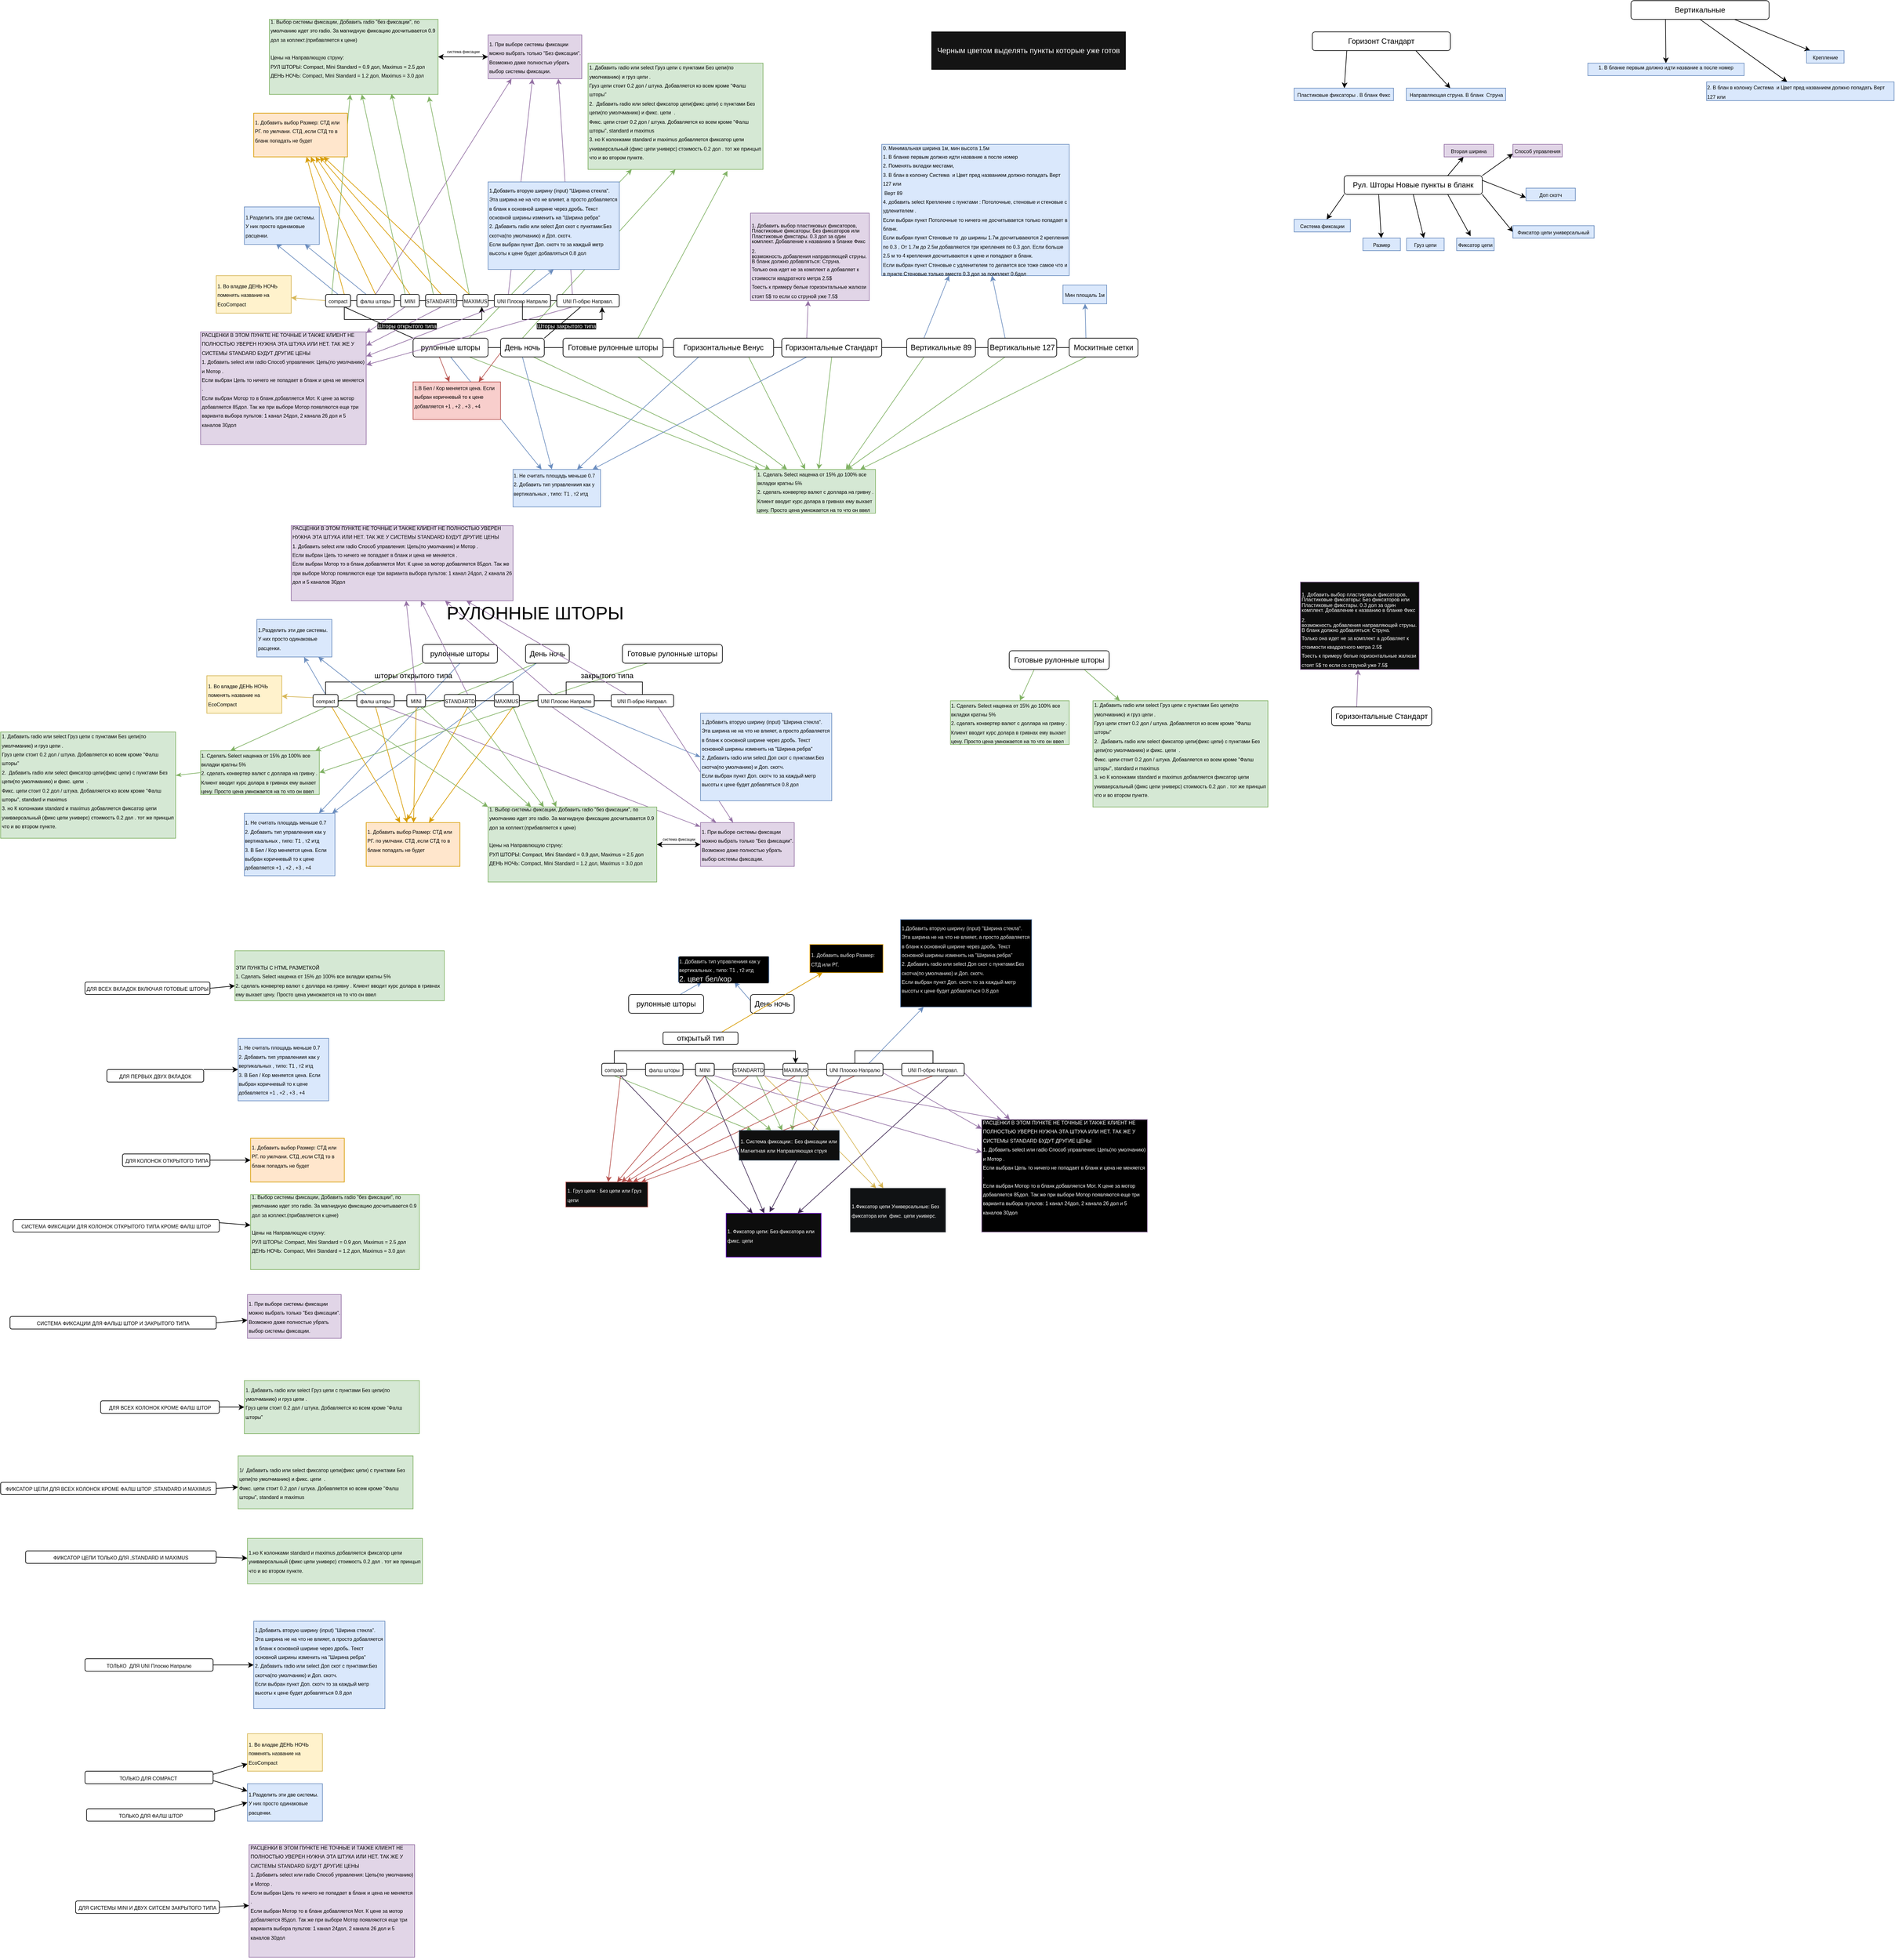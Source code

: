 <mxfile version="13.10.2" type="github">
  <diagram id="TbedHi6qKGmEGwABkqo5" name="Страница 1">
    <mxGraphModel dx="731" dy="381" grid="1" gridSize="10" guides="1" tooltips="1" connect="1" arrows="1" fold="1" page="1" pageScale="1" pageWidth="827" pageHeight="1169" math="0" shadow="0">
      <root>
        <mxCell id="0" />
        <mxCell id="1" parent="0" />
        <mxCell id="iY4NWpIL0R7F6XLrl6An-1" style="edgeStyle=none;rounded=0;orthogonalLoop=1;jettySize=auto;html=1;exitX=1;exitY=0.5;exitDx=0;exitDy=0;entryX=0;entryY=0.5;entryDx=0;entryDy=0;endArrow=none;endFill=0;" parent="1" source="iY4NWpIL0R7F6XLrl6An-7" target="iY4NWpIL0R7F6XLrl6An-14" edge="1">
          <mxGeometry relative="1" as="geometry" />
        </mxCell>
        <mxCell id="iY4NWpIL0R7F6XLrl6An-2" style="edgeStyle=none;rounded=0;orthogonalLoop=1;jettySize=auto;html=1;exitX=0;exitY=0;exitDx=0;exitDy=0;entryX=0.75;entryY=1;entryDx=0;entryDy=0;endArrow=none;endFill=0;" parent="1" source="iY4NWpIL0R7F6XLrl6An-7" target="iY4NWpIL0R7F6XLrl6An-45" edge="1">
          <mxGeometry relative="1" as="geometry" />
        </mxCell>
        <mxCell id="iY4NWpIL0R7F6XLrl6An-3" style="edgeStyle=none;rounded=0;orthogonalLoop=1;jettySize=auto;html=1;exitX=0.5;exitY=1;exitDx=0;exitDy=0;endArrow=classic;endFill=1;fillColor=#dae8fc;strokeColor=#6c8ebf;" parent="1" source="iY4NWpIL0R7F6XLrl6An-7" target="iY4NWpIL0R7F6XLrl6An-74" edge="1">
          <mxGeometry relative="1" as="geometry" />
        </mxCell>
        <mxCell id="iY4NWpIL0R7F6XLrl6An-4" style="edgeStyle=none;rounded=0;orthogonalLoop=1;jettySize=auto;html=1;exitX=0.75;exitY=1;exitDx=0;exitDy=0;endArrow=classic;endFill=1;fillColor=#d5e8d4;strokeColor=#82b366;" parent="1" source="iY4NWpIL0R7F6XLrl6An-7" target="iY4NWpIL0R7F6XLrl6An-77" edge="1">
          <mxGeometry relative="1" as="geometry" />
        </mxCell>
        <mxCell id="iY4NWpIL0R7F6XLrl6An-5" style="edgeStyle=none;rounded=0;orthogonalLoop=1;jettySize=auto;html=1;exitX=0.25;exitY=0;exitDx=0;exitDy=0;endArrow=classic;endFill=1;fillColor=#f8cecc;strokeColor=#b85450;" parent="1" source="iY4NWpIL0R7F6XLrl6An-7" target="iY4NWpIL0R7F6XLrl6An-80" edge="1">
          <mxGeometry relative="1" as="geometry" />
        </mxCell>
        <mxCell id="iY4NWpIL0R7F6XLrl6An-6" style="edgeStyle=none;rounded=0;orthogonalLoop=1;jettySize=auto;html=1;exitX=0.75;exitY=0;exitDx=0;exitDy=0;entryX=0.25;entryY=1;entryDx=0;entryDy=0;fillColor=#d5e8d4;strokeColor=#82b366;" parent="1" source="iY4NWpIL0R7F6XLrl6An-7" target="iY4NWpIL0R7F6XLrl6An-89" edge="1">
          <mxGeometry relative="1" as="geometry" />
        </mxCell>
        <mxCell id="iY4NWpIL0R7F6XLrl6An-7" value="рулонные шторы" style="rounded=1;whiteSpace=wrap;html=1;" parent="1" vertex="1">
          <mxGeometry x="700" y="550" width="120" height="30" as="geometry" />
        </mxCell>
        <mxCell id="iY4NWpIL0R7F6XLrl6An-8" style="edgeStyle=none;rounded=0;orthogonalLoop=1;jettySize=auto;html=1;exitX=1;exitY=0.5;exitDx=0;exitDy=0;entryX=0;entryY=0.5;entryDx=0;entryDy=0;endArrow=none;endFill=0;" parent="1" source="iY4NWpIL0R7F6XLrl6An-14" target="iY4NWpIL0R7F6XLrl6An-18" edge="1">
          <mxGeometry relative="1" as="geometry" />
        </mxCell>
        <mxCell id="iY4NWpIL0R7F6XLrl6An-9" style="edgeStyle=none;rounded=0;orthogonalLoop=1;jettySize=auto;html=1;exitX=0.5;exitY=1;exitDx=0;exitDy=0;endArrow=classic;endFill=1;fillColor=#dae8fc;strokeColor=#6c8ebf;" parent="1" source="iY4NWpIL0R7F6XLrl6An-14" target="iY4NWpIL0R7F6XLrl6An-74" edge="1">
          <mxGeometry relative="1" as="geometry" />
        </mxCell>
        <mxCell id="iY4NWpIL0R7F6XLrl6An-10" style="edgeStyle=none;rounded=0;orthogonalLoop=1;jettySize=auto;html=1;exitX=0.75;exitY=1;exitDx=0;exitDy=0;endArrow=classic;endFill=1;fillColor=#d5e8d4;strokeColor=#82b366;" parent="1" source="iY4NWpIL0R7F6XLrl6An-14" target="iY4NWpIL0R7F6XLrl6An-77" edge="1">
          <mxGeometry relative="1" as="geometry" />
        </mxCell>
        <mxCell id="iY4NWpIL0R7F6XLrl6An-11" style="edgeStyle=none;rounded=0;orthogonalLoop=1;jettySize=auto;html=1;exitX=0.25;exitY=0;exitDx=0;exitDy=0;entryX=0.75;entryY=0;entryDx=0;entryDy=0;endArrow=classic;endFill=1;fillColor=#f8cecc;strokeColor=#b85450;" parent="1" source="iY4NWpIL0R7F6XLrl6An-14" target="iY4NWpIL0R7F6XLrl6An-80" edge="1">
          <mxGeometry relative="1" as="geometry" />
        </mxCell>
        <mxCell id="iY4NWpIL0R7F6XLrl6An-12" style="edgeStyle=none;rounded=0;orthogonalLoop=1;jettySize=auto;html=1;exitX=1;exitY=0;exitDx=0;exitDy=0;endArrow=none;endFill=0;" parent="1" source="iY4NWpIL0R7F6XLrl6An-14" target="iY4NWpIL0R7F6XLrl6An-69" edge="1">
          <mxGeometry relative="1" as="geometry" />
        </mxCell>
        <mxCell id="iY4NWpIL0R7F6XLrl6An-13" style="edgeStyle=none;rounded=0;orthogonalLoop=1;jettySize=auto;html=1;exitX=0.5;exitY=0;exitDx=0;exitDy=0;entryX=0.5;entryY=1;entryDx=0;entryDy=0;fillColor=#d5e8d4;strokeColor=#82b366;" parent="1" source="iY4NWpIL0R7F6XLrl6An-14" target="iY4NWpIL0R7F6XLrl6An-89" edge="1">
          <mxGeometry relative="1" as="geometry" />
        </mxCell>
        <mxCell id="iY4NWpIL0R7F6XLrl6An-14" value="День ночь" style="rounded=1;whiteSpace=wrap;html=1;" parent="1" vertex="1">
          <mxGeometry x="840" y="550" width="70" height="30" as="geometry" />
        </mxCell>
        <mxCell id="iY4NWpIL0R7F6XLrl6An-15" style="edgeStyle=none;rounded=0;orthogonalLoop=1;jettySize=auto;html=1;exitX=1;exitY=0.5;exitDx=0;exitDy=0;entryX=0;entryY=0.5;entryDx=0;entryDy=0;endArrow=none;endFill=0;" parent="1" source="iY4NWpIL0R7F6XLrl6An-18" target="iY4NWpIL0R7F6XLrl6An-22" edge="1">
          <mxGeometry relative="1" as="geometry" />
        </mxCell>
        <mxCell id="iY4NWpIL0R7F6XLrl6An-16" style="edgeStyle=none;rounded=0;orthogonalLoop=1;jettySize=auto;html=1;exitX=0.75;exitY=1;exitDx=0;exitDy=0;endArrow=classic;endFill=1;fillColor=#d5e8d4;strokeColor=#82b366;" parent="1" source="iY4NWpIL0R7F6XLrl6An-18" target="iY4NWpIL0R7F6XLrl6An-77" edge="1">
          <mxGeometry relative="1" as="geometry" />
        </mxCell>
        <mxCell id="iY4NWpIL0R7F6XLrl6An-17" style="edgeStyle=none;rounded=0;orthogonalLoop=1;jettySize=auto;html=1;exitX=0.75;exitY=0;exitDx=0;exitDy=0;entryX=0.797;entryY=1.014;entryDx=0;entryDy=0;entryPerimeter=0;fillColor=#d5e8d4;strokeColor=#82b366;" parent="1" source="iY4NWpIL0R7F6XLrl6An-18" target="iY4NWpIL0R7F6XLrl6An-89" edge="1">
          <mxGeometry relative="1" as="geometry" />
        </mxCell>
        <mxCell id="iY4NWpIL0R7F6XLrl6An-18" value="Готовые рулонные шторы" style="rounded=1;whiteSpace=wrap;html=1;" parent="1" vertex="1">
          <mxGeometry x="940" y="550" width="160" height="30" as="geometry" />
        </mxCell>
        <mxCell id="iY4NWpIL0R7F6XLrl6An-19" style="edgeStyle=none;rounded=0;orthogonalLoop=1;jettySize=auto;html=1;exitX=1;exitY=0.5;exitDx=0;exitDy=0;endArrow=none;endFill=0;" parent="1" source="iY4NWpIL0R7F6XLrl6An-22" target="iY4NWpIL0R7F6XLrl6An-27" edge="1">
          <mxGeometry relative="1" as="geometry" />
        </mxCell>
        <mxCell id="iY4NWpIL0R7F6XLrl6An-20" style="edgeStyle=none;rounded=0;orthogonalLoop=1;jettySize=auto;html=1;exitX=0.25;exitY=1;exitDx=0;exitDy=0;endArrow=classic;endFill=1;fillColor=#dae8fc;strokeColor=#6c8ebf;" parent="1" source="iY4NWpIL0R7F6XLrl6An-22" target="iY4NWpIL0R7F6XLrl6An-74" edge="1">
          <mxGeometry relative="1" as="geometry" />
        </mxCell>
        <mxCell id="iY4NWpIL0R7F6XLrl6An-21" style="edgeStyle=none;rounded=0;orthogonalLoop=1;jettySize=auto;html=1;exitX=0.75;exitY=1;exitDx=0;exitDy=0;endArrow=classic;endFill=1;fillColor=#d5e8d4;strokeColor=#82b366;" parent="1" source="iY4NWpIL0R7F6XLrl6An-22" target="iY4NWpIL0R7F6XLrl6An-77" edge="1">
          <mxGeometry relative="1" as="geometry" />
        </mxCell>
        <mxCell id="iY4NWpIL0R7F6XLrl6An-22" value="Горизонтальные Венус" style="rounded=1;whiteSpace=wrap;html=1;" parent="1" vertex="1">
          <mxGeometry x="1117" y="550" width="160" height="30" as="geometry" />
        </mxCell>
        <mxCell id="iY4NWpIL0R7F6XLrl6An-23" style="edgeStyle=none;rounded=0;orthogonalLoop=1;jettySize=auto;html=1;exitX=1;exitY=0.5;exitDx=0;exitDy=0;entryX=0;entryY=0.5;entryDx=0;entryDy=0;endArrow=none;endFill=0;" parent="1" source="iY4NWpIL0R7F6XLrl6An-27" target="iY4NWpIL0R7F6XLrl6An-31" edge="1">
          <mxGeometry relative="1" as="geometry" />
        </mxCell>
        <mxCell id="iY4NWpIL0R7F6XLrl6An-24" style="edgeStyle=none;rounded=0;orthogonalLoop=1;jettySize=auto;html=1;exitX=0.25;exitY=1;exitDx=0;exitDy=0;endArrow=classic;endFill=1;fillColor=#dae8fc;strokeColor=#6c8ebf;" parent="1" source="iY4NWpIL0R7F6XLrl6An-27" target="iY4NWpIL0R7F6XLrl6An-74" edge="1">
          <mxGeometry relative="1" as="geometry" />
        </mxCell>
        <mxCell id="iY4NWpIL0R7F6XLrl6An-25" style="edgeStyle=none;rounded=0;orthogonalLoop=1;jettySize=auto;html=1;exitX=0.5;exitY=1;exitDx=0;exitDy=0;endArrow=classic;endFill=1;fillColor=#d5e8d4;strokeColor=#82b366;" parent="1" source="iY4NWpIL0R7F6XLrl6An-27" target="iY4NWpIL0R7F6XLrl6An-77" edge="1">
          <mxGeometry relative="1" as="geometry" />
        </mxCell>
        <mxCell id="iY4NWpIL0R7F6XLrl6An-26" style="edgeStyle=none;rounded=0;orthogonalLoop=1;jettySize=auto;html=1;exitX=0.25;exitY=0;exitDx=0;exitDy=0;fillColor=#e1d5e7;strokeColor=#9673a6;" parent="1" source="iY4NWpIL0R7F6XLrl6An-27" target="iY4NWpIL0R7F6XLrl6An-92" edge="1">
          <mxGeometry relative="1" as="geometry" />
        </mxCell>
        <mxCell id="iY4NWpIL0R7F6XLrl6An-27" value="Горизонтальные Стандарт" style="rounded=1;whiteSpace=wrap;html=1;" parent="1" vertex="1">
          <mxGeometry x="1290" y="550" width="160" height="30" as="geometry" />
        </mxCell>
        <mxCell id="iY4NWpIL0R7F6XLrl6An-28" style="edgeStyle=none;rounded=0;orthogonalLoop=1;jettySize=auto;html=1;exitX=1;exitY=0.5;exitDx=0;exitDy=0;endArrow=none;endFill=0;" parent="1" source="iY4NWpIL0R7F6XLrl6An-31" target="iY4NWpIL0R7F6XLrl6An-35" edge="1">
          <mxGeometry relative="1" as="geometry" />
        </mxCell>
        <mxCell id="iY4NWpIL0R7F6XLrl6An-29" style="edgeStyle=none;rounded=0;orthogonalLoop=1;jettySize=auto;html=1;exitX=0.25;exitY=1;exitDx=0;exitDy=0;entryX=0.75;entryY=0;entryDx=0;entryDy=0;endArrow=classic;endFill=1;fillColor=#d5e8d4;strokeColor=#82b366;" parent="1" source="iY4NWpIL0R7F6XLrl6An-31" target="iY4NWpIL0R7F6XLrl6An-77" edge="1">
          <mxGeometry relative="1" as="geometry" />
        </mxCell>
        <mxCell id="iY4NWpIL0R7F6XLrl6An-30" style="edgeStyle=none;rounded=0;orthogonalLoop=1;jettySize=auto;html=1;exitX=0.25;exitY=0;exitDx=0;exitDy=0;fillColor=#dae8fc;strokeColor=#6c8ebf;" parent="1" source="iY4NWpIL0R7F6XLrl6An-31" target="iY4NWpIL0R7F6XLrl6An-88" edge="1">
          <mxGeometry relative="1" as="geometry" />
        </mxCell>
        <mxCell id="iY4NWpIL0R7F6XLrl6An-31" value="Вертикальные 89" style="rounded=1;whiteSpace=wrap;html=1;" parent="1" vertex="1">
          <mxGeometry x="1490" y="550" width="110" height="30" as="geometry" />
        </mxCell>
        <mxCell id="iY4NWpIL0R7F6XLrl6An-32" style="edgeStyle=none;rounded=0;orthogonalLoop=1;jettySize=auto;html=1;exitX=1;exitY=0.5;exitDx=0;exitDy=0;entryX=0;entryY=0.5;entryDx=0;entryDy=0;endArrow=none;endFill=0;" parent="1" source="iY4NWpIL0R7F6XLrl6An-35" target="iY4NWpIL0R7F6XLrl6An-38" edge="1">
          <mxGeometry relative="1" as="geometry" />
        </mxCell>
        <mxCell id="iY4NWpIL0R7F6XLrl6An-33" style="edgeStyle=none;rounded=0;orthogonalLoop=1;jettySize=auto;html=1;exitX=0.25;exitY=1;exitDx=0;exitDy=0;endArrow=classic;endFill=1;fillColor=#d5e8d4;strokeColor=#82b366;" parent="1" source="iY4NWpIL0R7F6XLrl6An-35" target="iY4NWpIL0R7F6XLrl6An-77" edge="1">
          <mxGeometry relative="1" as="geometry" />
        </mxCell>
        <mxCell id="iY4NWpIL0R7F6XLrl6An-34" style="edgeStyle=none;rounded=0;orthogonalLoop=1;jettySize=auto;html=1;exitX=0.25;exitY=0;exitDx=0;exitDy=0;entryX=0.588;entryY=1;entryDx=0;entryDy=0;entryPerimeter=0;fillColor=#dae8fc;strokeColor=#6c8ebf;" parent="1" source="iY4NWpIL0R7F6XLrl6An-35" target="iY4NWpIL0R7F6XLrl6An-88" edge="1">
          <mxGeometry relative="1" as="geometry" />
        </mxCell>
        <mxCell id="iY4NWpIL0R7F6XLrl6An-35" value="Вертикальные 127" style="rounded=1;whiteSpace=wrap;html=1;" parent="1" vertex="1">
          <mxGeometry x="1620" y="550" width="110" height="30" as="geometry" />
        </mxCell>
        <mxCell id="iY4NWpIL0R7F6XLrl6An-36" style="edgeStyle=none;rounded=0;orthogonalLoop=1;jettySize=auto;html=1;exitX=0.25;exitY=1;exitDx=0;exitDy=0;endArrow=classic;endFill=1;fillColor=#dae8fc;strokeColor=#6c8ebf;" parent="1" source="iY4NWpIL0R7F6XLrl6An-38" target="iY4NWpIL0R7F6XLrl6An-75" edge="1">
          <mxGeometry relative="1" as="geometry" />
        </mxCell>
        <mxCell id="iY4NWpIL0R7F6XLrl6An-37" style="edgeStyle=none;rounded=0;orthogonalLoop=1;jettySize=auto;html=1;exitX=0.25;exitY=1;exitDx=0;exitDy=0;endArrow=classic;endFill=1;fillColor=#d5e8d4;strokeColor=#82b366;" parent="1" source="iY4NWpIL0R7F6XLrl6An-38" target="iY4NWpIL0R7F6XLrl6An-77" edge="1">
          <mxGeometry relative="1" as="geometry" />
        </mxCell>
        <mxCell id="iY4NWpIL0R7F6XLrl6An-38" value="Москитные сетки" style="rounded=1;whiteSpace=wrap;html=1;" parent="1" vertex="1">
          <mxGeometry x="1750" y="550" width="110" height="30" as="geometry" />
        </mxCell>
        <mxCell id="iY4NWpIL0R7F6XLrl6An-39" style="edgeStyle=none;rounded=0;orthogonalLoop=1;jettySize=auto;html=1;exitX=1;exitY=0.5;exitDx=0;exitDy=0;entryX=0;entryY=0.5;entryDx=0;entryDy=0;endArrow=none;endFill=0;" parent="1" source="iY4NWpIL0R7F6XLrl6An-45" target="iY4NWpIL0R7F6XLrl6An-50" edge="1">
          <mxGeometry relative="1" as="geometry" />
        </mxCell>
        <mxCell id="iY4NWpIL0R7F6XLrl6An-40" style="edgeStyle=none;rounded=0;orthogonalLoop=1;jettySize=auto;html=1;exitX=0.5;exitY=0;exitDx=0;exitDy=0;entryX=0.423;entryY=0.984;entryDx=0;entryDy=0;entryPerimeter=0;endArrow=classic;endFill=1;fillColor=#dae8fc;strokeColor=#6c8ebf;" parent="1" source="iY4NWpIL0R7F6XLrl6An-45" target="iY4NWpIL0R7F6XLrl6An-76" edge="1">
          <mxGeometry relative="1" as="geometry" />
        </mxCell>
        <mxCell id="iY4NWpIL0R7F6XLrl6An-41" style="edgeStyle=none;rounded=0;orthogonalLoop=1;jettySize=auto;html=1;exitX=0.75;exitY=0;exitDx=0;exitDy=0;endArrow=classic;endFill=1;fillColor=#ffe6cc;strokeColor=#d79b00;" parent="1" source="iY4NWpIL0R7F6XLrl6An-45" target="iY4NWpIL0R7F6XLrl6An-78" edge="1">
          <mxGeometry relative="1" as="geometry" />
        </mxCell>
        <mxCell id="iY4NWpIL0R7F6XLrl6An-42" style="edgeStyle=orthogonalEdgeStyle;rounded=0;orthogonalLoop=1;jettySize=auto;html=1;exitX=0.75;exitY=1;exitDx=0;exitDy=0;entryX=0.75;entryY=1;entryDx=0;entryDy=0;endArrow=classic;endFill=1;" parent="1" source="iY4NWpIL0R7F6XLrl6An-45" target="iY4NWpIL0R7F6XLrl6An-73" edge="1">
          <mxGeometry relative="1" as="geometry" />
        </mxCell>
        <mxCell id="iY4NWpIL0R7F6XLrl6An-43" style="edgeStyle=none;rounded=0;orthogonalLoop=1;jettySize=auto;html=1;exitX=0.25;exitY=0;exitDx=0;exitDy=0;endArrow=classic;endFill=1;fillColor=#d5e8d4;strokeColor=#82b366;" parent="1" source="iY4NWpIL0R7F6XLrl6An-45" target="iY4NWpIL0R7F6XLrl6An-84" edge="1">
          <mxGeometry relative="1" as="geometry" />
        </mxCell>
        <mxCell id="iY4NWpIL0R7F6XLrl6An-44" style="edgeStyle=none;rounded=0;orthogonalLoop=1;jettySize=auto;html=1;exitX=0;exitY=0.5;exitDx=0;exitDy=0;endArrow=classic;endFill=1;fillColor=#fff2cc;strokeColor=#d6b656;" parent="1" source="iY4NWpIL0R7F6XLrl6An-45" target="iY4NWpIL0R7F6XLrl6An-86" edge="1">
          <mxGeometry relative="1" as="geometry" />
        </mxCell>
        <mxCell id="iY4NWpIL0R7F6XLrl6An-45" value="&lt;font style=&quot;font-size: 8px&quot;&gt;compact&lt;/font&gt;" style="rounded=1;whiteSpace=wrap;html=1;" parent="1" vertex="1">
          <mxGeometry x="560" y="480" width="40" height="20" as="geometry" />
        </mxCell>
        <mxCell id="iY4NWpIL0R7F6XLrl6An-46" style="edgeStyle=none;rounded=0;orthogonalLoop=1;jettySize=auto;html=1;exitX=1;exitY=0.5;exitDx=0;exitDy=0;entryX=0;entryY=0.5;entryDx=0;entryDy=0;endArrow=none;endFill=0;" parent="1" source="iY4NWpIL0R7F6XLrl6An-50" target="iY4NWpIL0R7F6XLrl6An-55" edge="1">
          <mxGeometry relative="1" as="geometry" />
        </mxCell>
        <mxCell id="iY4NWpIL0R7F6XLrl6An-47" style="edgeStyle=none;rounded=0;orthogonalLoop=1;jettySize=auto;html=1;exitX=0.25;exitY=0;exitDx=0;exitDy=0;endArrow=classic;endFill=1;fillColor=#dae8fc;strokeColor=#6c8ebf;" parent="1" source="iY4NWpIL0R7F6XLrl6An-50" target="iY4NWpIL0R7F6XLrl6An-76" edge="1">
          <mxGeometry relative="1" as="geometry" />
        </mxCell>
        <mxCell id="iY4NWpIL0R7F6XLrl6An-48" style="edgeStyle=none;rounded=0;orthogonalLoop=1;jettySize=auto;html=1;exitX=0.5;exitY=0;exitDx=0;exitDy=0;endArrow=classic;endFill=1;fillColor=#ffe6cc;strokeColor=#d79b00;" parent="1" source="iY4NWpIL0R7F6XLrl6An-50" target="iY4NWpIL0R7F6XLrl6An-78" edge="1">
          <mxGeometry relative="1" as="geometry" />
        </mxCell>
        <mxCell id="iY4NWpIL0R7F6XLrl6An-49" style="edgeStyle=none;rounded=0;orthogonalLoop=1;jettySize=auto;html=1;exitX=0.5;exitY=0;exitDx=0;exitDy=0;entryX=0.25;entryY=1;entryDx=0;entryDy=0;endArrow=classic;endFill=1;fillColor=#e1d5e7;strokeColor=#9673a6;" parent="1" source="iY4NWpIL0R7F6XLrl6An-50" target="iY4NWpIL0R7F6XLrl6An-85" edge="1">
          <mxGeometry relative="1" as="geometry" />
        </mxCell>
        <mxCell id="iY4NWpIL0R7F6XLrl6An-50" value="&lt;font style=&quot;font-size: 8px&quot;&gt;фалш шторы&lt;/font&gt;" style="rounded=1;whiteSpace=wrap;html=1;" parent="1" vertex="1">
          <mxGeometry x="610" y="480" width="60" height="20" as="geometry" />
        </mxCell>
        <mxCell id="iY4NWpIL0R7F6XLrl6An-51" style="edgeStyle=none;rounded=0;orthogonalLoop=1;jettySize=auto;html=1;exitX=1;exitY=0.5;exitDx=0;exitDy=0;entryX=0;entryY=0.5;entryDx=0;entryDy=0;endArrow=none;endFill=0;" parent="1" source="iY4NWpIL0R7F6XLrl6An-55" target="iY4NWpIL0R7F6XLrl6An-59" edge="1">
          <mxGeometry relative="1" as="geometry" />
        </mxCell>
        <mxCell id="iY4NWpIL0R7F6XLrl6An-52" style="edgeStyle=none;rounded=0;orthogonalLoop=1;jettySize=auto;html=1;exitX=0.5;exitY=0;exitDx=0;exitDy=0;endArrow=classic;endFill=1;fillColor=#ffe6cc;strokeColor=#d79b00;" parent="1" source="iY4NWpIL0R7F6XLrl6An-55" target="iY4NWpIL0R7F6XLrl6An-78" edge="1">
          <mxGeometry relative="1" as="geometry" />
        </mxCell>
        <mxCell id="iY4NWpIL0R7F6XLrl6An-53" style="edgeStyle=none;rounded=0;orthogonalLoop=1;jettySize=auto;html=1;exitX=0.25;exitY=0;exitDx=0;exitDy=0;endArrow=classic;endFill=1;fillColor=#d5e8d4;strokeColor=#82b366;" parent="1" source="iY4NWpIL0R7F6XLrl6An-55" target="iY4NWpIL0R7F6XLrl6An-84" edge="1">
          <mxGeometry relative="1" as="geometry" />
        </mxCell>
        <mxCell id="iY4NWpIL0R7F6XLrl6An-54" style="edgeStyle=none;rounded=0;orthogonalLoop=1;jettySize=auto;html=1;exitX=0.25;exitY=1;exitDx=0;exitDy=0;fillColor=#e1d5e7;strokeColor=#9673a6;" parent="1" source="iY4NWpIL0R7F6XLrl6An-55" target="iY4NWpIL0R7F6XLrl6An-90" edge="1">
          <mxGeometry relative="1" as="geometry" />
        </mxCell>
        <mxCell id="iY4NWpIL0R7F6XLrl6An-55" value="&lt;font style=&quot;font-size: 8px&quot;&gt;MINI&lt;/font&gt;" style="rounded=1;whiteSpace=wrap;html=1;" parent="1" vertex="1">
          <mxGeometry x="680" y="480" width="30" height="20" as="geometry" />
        </mxCell>
        <mxCell id="iY4NWpIL0R7F6XLrl6An-56" style="edgeStyle=none;rounded=0;orthogonalLoop=1;jettySize=auto;html=1;exitX=1;exitY=0.5;exitDx=0;exitDy=0;entryX=0;entryY=0.5;entryDx=0;entryDy=0;endArrow=none;endFill=0;" parent="1" source="iY4NWpIL0R7F6XLrl6An-59" target="iY4NWpIL0R7F6XLrl6An-73" edge="1">
          <mxGeometry relative="1" as="geometry" />
        </mxCell>
        <mxCell id="iY4NWpIL0R7F6XLrl6An-57" style="edgeStyle=none;rounded=0;orthogonalLoop=1;jettySize=auto;html=1;exitX=0.5;exitY=0;exitDx=0;exitDy=0;endArrow=classic;endFill=1;fillColor=#ffe6cc;strokeColor=#d79b00;" parent="1" source="iY4NWpIL0R7F6XLrl6An-59" target="iY4NWpIL0R7F6XLrl6An-78" edge="1">
          <mxGeometry relative="1" as="geometry" />
        </mxCell>
        <mxCell id="iY4NWpIL0R7F6XLrl6An-58" style="edgeStyle=none;rounded=0;orthogonalLoop=1;jettySize=auto;html=1;exitX=0.25;exitY=0;exitDx=0;exitDy=0;entryX=0.724;entryY=0.991;entryDx=0;entryDy=0;entryPerimeter=0;endArrow=classic;endFill=1;fillColor=#d5e8d4;strokeColor=#82b366;" parent="1" source="iY4NWpIL0R7F6XLrl6An-59" target="iY4NWpIL0R7F6XLrl6An-84" edge="1">
          <mxGeometry relative="1" as="geometry" />
        </mxCell>
        <mxCell id="TvHMwLpQriAIsDRoA9ln-8" style="edgeStyle=none;rounded=0;orthogonalLoop=1;jettySize=auto;html=1;exitX=0.5;exitY=1;exitDx=0;exitDy=0;fillColor=#e1d5e7;strokeColor=#9673a6;" parent="1" source="iY4NWpIL0R7F6XLrl6An-59" target="iY4NWpIL0R7F6XLrl6An-90" edge="1">
          <mxGeometry relative="1" as="geometry" />
        </mxCell>
        <mxCell id="iY4NWpIL0R7F6XLrl6An-59" value="&lt;font style=&quot;font-size: 8px&quot;&gt;STANDARTD&lt;/font&gt;" style="rounded=1;whiteSpace=wrap;html=1;" parent="1" vertex="1">
          <mxGeometry x="720" y="480" width="50" height="20" as="geometry" />
        </mxCell>
        <mxCell id="iY4NWpIL0R7F6XLrl6An-60" style="edgeStyle=none;rounded=0;orthogonalLoop=1;jettySize=auto;html=1;endArrow=none;endFill=0;" parent="1" source="iY4NWpIL0R7F6XLrl6An-65" target="iY4NWpIL0R7F6XLrl6An-73" edge="1">
          <mxGeometry relative="1" as="geometry" />
        </mxCell>
        <mxCell id="iY4NWpIL0R7F6XLrl6An-61" style="edgeStyle=none;rounded=0;orthogonalLoop=1;jettySize=auto;html=1;exitX=0.5;exitY=0;exitDx=0;exitDy=0;entryX=0.5;entryY=1;entryDx=0;entryDy=0;endArrow=classic;endFill=1;fillColor=#dae8fc;strokeColor=#6c8ebf;" parent="1" source="iY4NWpIL0R7F6XLrl6An-65" target="iY4NWpIL0R7F6XLrl6An-79" edge="1">
          <mxGeometry relative="1" as="geometry" />
        </mxCell>
        <mxCell id="iY4NWpIL0R7F6XLrl6An-62" style="edgeStyle=orthogonalEdgeStyle;rounded=0;orthogonalLoop=1;jettySize=auto;html=1;exitX=0.5;exitY=1;exitDx=0;exitDy=0;entryX=0.725;entryY=1.017;entryDx=0;entryDy=0;entryPerimeter=0;endArrow=classic;endFill=1;" parent="1" source="iY4NWpIL0R7F6XLrl6An-65" target="iY4NWpIL0R7F6XLrl6An-69" edge="1">
          <mxGeometry relative="1" as="geometry" />
        </mxCell>
        <mxCell id="iY4NWpIL0R7F6XLrl6An-63" style="edgeStyle=none;rounded=0;orthogonalLoop=1;jettySize=auto;html=1;exitX=0.25;exitY=0;exitDx=0;exitDy=0;endArrow=classic;endFill=1;fillColor=#e1d5e7;strokeColor=#9673a6;" parent="1" source="iY4NWpIL0R7F6XLrl6An-65" target="iY4NWpIL0R7F6XLrl6An-85" edge="1">
          <mxGeometry relative="1" as="geometry" />
        </mxCell>
        <mxCell id="iY4NWpIL0R7F6XLrl6An-64" style="edgeStyle=none;rounded=0;orthogonalLoop=1;jettySize=auto;html=1;exitX=0;exitY=1;exitDx=0;exitDy=0;fillColor=#e1d5e7;strokeColor=#9673a6;" parent="1" source="iY4NWpIL0R7F6XLrl6An-65" target="iY4NWpIL0R7F6XLrl6An-90" edge="1">
          <mxGeometry relative="1" as="geometry" />
        </mxCell>
        <mxCell id="iY4NWpIL0R7F6XLrl6An-65" value="&lt;font style=&quot;font-size: 8px&quot;&gt;UNI Плоскю Напралю&lt;/font&gt;" style="rounded=1;whiteSpace=wrap;html=1;" parent="1" vertex="1">
          <mxGeometry x="830" y="480" width="90" height="20" as="geometry" />
        </mxCell>
        <mxCell id="iY4NWpIL0R7F6XLrl6An-66" style="edgeStyle=none;rounded=0;orthogonalLoop=1;jettySize=auto;html=1;entryX=1;entryY=0.5;entryDx=0;entryDy=0;endArrow=none;endFill=0;" parent="1" source="iY4NWpIL0R7F6XLrl6An-69" target="iY4NWpIL0R7F6XLrl6An-65" edge="1">
          <mxGeometry relative="1" as="geometry" />
        </mxCell>
        <mxCell id="iY4NWpIL0R7F6XLrl6An-67" style="edgeStyle=none;rounded=0;orthogonalLoop=1;jettySize=auto;html=1;exitX=0.25;exitY=0;exitDx=0;exitDy=0;entryX=0.75;entryY=1;entryDx=0;entryDy=0;endArrow=classic;endFill=1;fillColor=#e1d5e7;strokeColor=#9673a6;" parent="1" source="iY4NWpIL0R7F6XLrl6An-69" target="iY4NWpIL0R7F6XLrl6An-85" edge="1">
          <mxGeometry relative="1" as="geometry" />
        </mxCell>
        <mxCell id="iY4NWpIL0R7F6XLrl6An-68" style="edgeStyle=none;rounded=0;orthogonalLoop=1;jettySize=auto;html=1;exitX=0.25;exitY=1;exitDx=0;exitDy=0;fillColor=#e1d5e7;strokeColor=#9673a6;" parent="1" source="iY4NWpIL0R7F6XLrl6An-69" target="iY4NWpIL0R7F6XLrl6An-90" edge="1">
          <mxGeometry relative="1" as="geometry" />
        </mxCell>
        <mxCell id="iY4NWpIL0R7F6XLrl6An-69" value="&lt;font style=&quot;font-size: 8px&quot;&gt;UNI П-обрю Направл.&lt;/font&gt;" style="rounded=1;whiteSpace=wrap;html=1;" parent="1" vertex="1">
          <mxGeometry x="930" y="480" width="100" height="20" as="geometry" />
        </mxCell>
        <mxCell id="iY4NWpIL0R7F6XLrl6An-70" style="edgeStyle=none;rounded=0;orthogonalLoop=1;jettySize=auto;html=1;exitX=0.5;exitY=1;exitDx=0;exitDy=0;entryX=0.501;entryY=0.667;entryDx=0;entryDy=0;entryPerimeter=0;endArrow=none;endFill=0;" parent="1" source="iY4NWpIL0R7F6XLrl6An-65" target="iY4NWpIL0R7F6XLrl6An-65" edge="1">
          <mxGeometry relative="1" as="geometry" />
        </mxCell>
        <mxCell id="iY4NWpIL0R7F6XLrl6An-71" style="edgeStyle=none;rounded=0;orthogonalLoop=1;jettySize=auto;html=1;exitX=0.25;exitY=0;exitDx=0;exitDy=0;endArrow=classic;endFill=1;fillColor=#ffe6cc;strokeColor=#d79b00;" parent="1" source="iY4NWpIL0R7F6XLrl6An-73" target="iY4NWpIL0R7F6XLrl6An-78" edge="1">
          <mxGeometry relative="1" as="geometry" />
        </mxCell>
        <mxCell id="iY4NWpIL0R7F6XLrl6An-72" style="edgeStyle=none;rounded=0;orthogonalLoop=1;jettySize=auto;html=1;exitX=0.25;exitY=0;exitDx=0;exitDy=0;entryX=0.945;entryY=1.027;entryDx=0;entryDy=0;entryPerimeter=0;endArrow=classic;endFill=1;fillColor=#d5e8d4;strokeColor=#82b366;" parent="1" source="iY4NWpIL0R7F6XLrl6An-73" target="iY4NWpIL0R7F6XLrl6An-84" edge="1">
          <mxGeometry relative="1" as="geometry" />
        </mxCell>
        <mxCell id="iY4NWpIL0R7F6XLrl6An-73" value="&lt;font style=&quot;font-size: 8px&quot;&gt;MAXIMUS&lt;/font&gt;" style="rounded=1;whiteSpace=wrap;html=1;" parent="1" vertex="1">
          <mxGeometry x="780" y="480" width="40" height="20" as="geometry" />
        </mxCell>
        <mxCell id="iY4NWpIL0R7F6XLrl6An-74" value="&lt;div style=&quot;text-align: left&quot;&gt;&lt;span style=&quot;font-size: 8px&quot;&gt;1. Не считать площадь меньше 0.7&amp;nbsp;&lt;/span&gt;&lt;/div&gt;&lt;div style=&quot;text-align: left&quot;&gt;&lt;span style=&quot;font-size: 8px&quot;&gt;2. Добавить тип управлениия как у вертикальных , типо: Т1 , т2 итд&lt;/span&gt;&lt;/div&gt;&lt;div style=&quot;text-align: left&quot;&gt;&lt;span style=&quot;font-size: 8px&quot;&gt;&lt;br&gt;&lt;/span&gt;&lt;/div&gt;" style="whiteSpace=wrap;html=1;fillColor=#dae8fc;strokeColor=#6c8ebf;" parent="1" vertex="1">
          <mxGeometry x="860" y="760" width="140" height="60" as="geometry" />
        </mxCell>
        <mxCell id="iY4NWpIL0R7F6XLrl6An-75" value="&lt;span style=&quot;font-size: 8px ; line-height: 80%&quot;&gt;Мин площаль 1м&lt;/span&gt;" style="whiteSpace=wrap;html=1;fillColor=#dae8fc;strokeColor=#6c8ebf;" parent="1" vertex="1">
          <mxGeometry x="1740" y="465" width="70" height="30" as="geometry" />
        </mxCell>
        <mxCell id="iY4NWpIL0R7F6XLrl6An-76" value="&lt;span style=&quot;font-size: 8px&quot;&gt;1.Разделить эти две системы. У них просто одинаковые расценки.&lt;/span&gt;" style="whiteSpace=wrap;html=1;align=left;fillColor=#dae8fc;strokeColor=#6c8ebf;" parent="1" vertex="1">
          <mxGeometry x="430" y="340" width="120" height="60" as="geometry" />
        </mxCell>
        <mxCell id="iY4NWpIL0R7F6XLrl6An-77" value="&lt;div style=&quot;text-align: left&quot;&gt;&lt;span style=&quot;font-size: 8px&quot;&gt;1. Сделать Select наценка от 15% до 100% все вкладки кратны 5%&lt;/span&gt;&lt;/div&gt;&lt;div style=&quot;text-align: left&quot;&gt;&lt;span style=&quot;font-size: 8px&quot;&gt;2. сделать конвертер валют с доллара на гривну . Клиент вводит курс долара в гривнах ему выхает цену. Просто цена умножается на то что он ввел&lt;/span&gt;&lt;/div&gt;" style="whiteSpace=wrap;html=1;fillColor=#d5e8d4;strokeColor=#82b366;" parent="1" vertex="1">
          <mxGeometry x="1250" y="760" width="190" height="70" as="geometry" />
        </mxCell>
        <mxCell id="iY4NWpIL0R7F6XLrl6An-78" value="&lt;font style=&quot;line-height: 60% ; font-size: 8px&quot;&gt;1. Добавить выбор Размер: СТД или РГ. по умлчани. СТД ,если СТД то в бланк попадать не будет&lt;br&gt;&lt;br&gt;&lt;/font&gt;" style="whiteSpace=wrap;html=1;fillColor=#ffe6cc;strokeColor=#d79b00;align=left;" parent="1" vertex="1">
          <mxGeometry x="445" y="190" width="150" height="70" as="geometry" />
        </mxCell>
        <mxCell id="iY4NWpIL0R7F6XLrl6An-79" value="&lt;font style=&quot;line-height: 60% ; font-size: 8px&quot;&gt;1.Добавить вторую ширину (input) &quot;Ширина стекла&quot;. Эта ширина не на что не влияет, а просто добавляется в бланк к основной ширине через дробь. Текст основной ширины изменить на &quot;Ширина ребра&quot;&lt;br&gt;2. Дабавить radio или select Доп скот с пунктами:Без скотча(по умолчанию) и Доп. скотч.&lt;br&gt;Если выбран пункт Доп. скотч то за каждый метр высоты к цене будет добавляться 0.8 дол&lt;br&gt;&lt;br&gt;&lt;/font&gt;" style="whiteSpace=wrap;html=1;fillColor=#dae8fc;strokeColor=#6c8ebf;align=left;" parent="1" vertex="1">
          <mxGeometry x="820" y="300" width="210" height="140" as="geometry" />
        </mxCell>
        <mxCell id="iY4NWpIL0R7F6XLrl6An-80" value="&lt;font style=&quot;font-size: 8px ; line-height: 80%&quot;&gt;1.В Бел / Кор меняется цена. Если выбран коричневый то к цене добавляется +1 , +2 , +3 , +4&lt;br&gt;&lt;br&gt;&lt;/font&gt;" style="whiteSpace=wrap;html=1;fillColor=#f8cecc;strokeColor=#b85450;align=left;" parent="1" vertex="1">
          <mxGeometry x="700" y="620" width="140" height="60" as="geometry" />
        </mxCell>
        <mxCell id="iY4NWpIL0R7F6XLrl6An-81" value="&lt;font style=&quot;font-size: 9px ; background-color: rgb(13 , 13 , 13)&quot; color=&quot;#ffffff&quot;&gt;Шторы открытого типа&lt;/font&gt;" style="text;html=1;align=center;verticalAlign=middle;resizable=0;points=[];autosize=1;" parent="1" vertex="1">
          <mxGeometry x="635" y="520" width="110" height="20" as="geometry" />
        </mxCell>
        <mxCell id="iY4NWpIL0R7F6XLrl6An-82" value="&lt;font style=&quot;background-color: rgb(15 , 15 , 15) ; font-size: 9px&quot; color=&quot;#f7f7f7&quot;&gt;Шторы закрытого типа&lt;/font&gt;" style="text;html=1;align=center;verticalAlign=middle;resizable=0;points=[];autosize=1;" parent="1" vertex="1">
          <mxGeometry x="890" y="520" width="110" height="20" as="geometry" />
        </mxCell>
        <mxCell id="iY4NWpIL0R7F6XLrl6An-83" style="edgeStyle=none;rounded=0;orthogonalLoop=1;jettySize=auto;html=1;exitX=1;exitY=0.5;exitDx=0;exitDy=0;entryX=0;entryY=0.5;entryDx=0;entryDy=0;endArrow=classic;endFill=1;startArrow=classic;startFill=1;" parent="1" source="iY4NWpIL0R7F6XLrl6An-84" target="iY4NWpIL0R7F6XLrl6An-85" edge="1">
          <mxGeometry relative="1" as="geometry" />
        </mxCell>
        <mxCell id="iY4NWpIL0R7F6XLrl6An-84" value="&lt;font style=&quot;line-height: 60% ; font-size: 8px&quot;&gt;1. Выбор системы фиксации, Добавить radio &quot;без фиксации&quot;, по умолчанию идет это radio. За магнидную фиксацию досчитывается 0.9 дол за коплект.(прибавляется к цене)&lt;br&gt;&lt;br&gt;Цены на Направлющую струну:&lt;br&gt;РУЛ ШТОРЫ: Compact, Mini Standard = 0.9 дол, Maximus = 2.5 дол&lt;br&gt;ДЕНЬ НОЧЬ: Compact, Mini Standard = 1.2 дол, Maximus = 3.0 дол&lt;br&gt;&lt;br&gt;&lt;br&gt;&lt;/font&gt;" style="whiteSpace=wrap;html=1;fillColor=#d5e8d4;strokeColor=#82b366;align=left;" parent="1" vertex="1">
          <mxGeometry x="470" y="40" width="270" height="120" as="geometry" />
        </mxCell>
        <mxCell id="iY4NWpIL0R7F6XLrl6An-85" value="&lt;font style=&quot;line-height: 60% ; font-size: 8px&quot;&gt;1. При выборе системы фиксации можно выбрать только &quot;Без фиксации&quot;.&lt;br&gt;Возможно даже полностью убрать выбор системы фиксации.&lt;br&gt;&lt;/font&gt;" style="whiteSpace=wrap;html=1;fillColor=#e1d5e7;strokeColor=#9673a6;align=left;" parent="1" vertex="1">
          <mxGeometry x="820" y="65" width="150" height="70" as="geometry" />
        </mxCell>
        <mxCell id="iY4NWpIL0R7F6XLrl6An-86" value="&lt;span style=&quot;font-size: 8px&quot;&gt;1. Во владве ДЕНЬ НОЧЬ&amp;nbsp; поменять название на EcoCompact&lt;/span&gt;" style="whiteSpace=wrap;html=1;align=left;fillColor=#fff2cc;strokeColor=#d6b656;" parent="1" vertex="1">
          <mxGeometry x="385" y="450" width="120" height="60" as="geometry" />
        </mxCell>
        <mxCell id="iY4NWpIL0R7F6XLrl6An-87" value="&lt;font style=&quot;font-size: 6px&quot;&gt;система фиксации&lt;/font&gt;" style="text;html=1;align=center;verticalAlign=middle;resizable=0;points=[];autosize=1;" parent="1" vertex="1">
          <mxGeometry x="745" y="80" width="70" height="20" as="geometry" />
        </mxCell>
        <mxCell id="iY4NWpIL0R7F6XLrl6An-88" value="&lt;span style=&quot;font-size: 8px&quot;&gt;0&lt;/span&gt;&lt;span style=&quot;font-size: 8px&quot;&gt;. Минимальная ширина 1м, мин высота 1.5м&lt;/span&gt;&lt;span style=&quot;font-size: 8px&quot;&gt;&lt;br&gt;1. В бланке первым должно идти название а после номер&lt;br&gt;2. Поменять вкладки местами,&lt;br&gt;3. В блан в колонку Система&amp;nbsp; и Цвет пред названием должно попадать&amp;nbsp;&lt;/span&gt;&lt;span style=&quot;font-size: 8px&quot;&gt;Верт 127 или&amp;nbsp;&lt;/span&gt;&lt;span style=&quot;font-size: 8px&quot;&gt;&lt;br&gt;&amp;nbsp;Верт 89&lt;br&gt;4. добавить select Крепление с пунктами : Потолочные, стеновые и стеновые с удленителем .&lt;br&gt;Если выбран пункт Потолочные то ничего не досчитывается только попадает в бланк.&lt;br&gt;Если выбран пункт Стеновые то&amp;nbsp; до ширины 1.7м досчитываеются 2 крепления по 0.3 , От 1.7м до 2.5м добавляются три крепления по 0.3 дол. Если больше 2.5 м то 4 крепления досчитываются к цене и попадают в бланк.&lt;br&gt;Если выбран пункт Стеновые с удленителем то делается все тоже самое что и в пункте Стеновые только вместо 0.3 дол за помплект 0.6дол&lt;br&gt;&lt;/span&gt;" style="whiteSpace=wrap;html=1;fillColor=#dae8fc;strokeColor=#6c8ebf;align=left;" parent="1" vertex="1">
          <mxGeometry x="1450" y="240" width="300" height="210" as="geometry" />
        </mxCell>
        <mxCell id="iY4NWpIL0R7F6XLrl6An-89" value="&lt;font style=&quot;font-size: 8px ; line-height: 80%&quot;&gt;1. Дабавить radio или select Груз цепи с пунктами Без цепи(по умолчманию) и груз цепи .&lt;br&gt;Груз цепи стоит 0.2 дол / штука. Добавляется ко всем кроме &quot;Фалш шторы&quot;&lt;br&gt;2.&amp;nbsp; Дабавить radio или select фиксатор цепи(фикс цепи) с пунктами Без цепи(по умолчманию) и фикс. цепи&amp;nbsp; .&lt;br&gt;Фикс. цепи стоит 0.2 дол / штука. Добавляется ко всем кроме &quot;Фалш шторы&quot;, standard и maximus &lt;br&gt;3. но К колонками&amp;nbsp;standard и maximus добавляется фиксатор цепи униваерсальный (фикс цепи универс) стоимость 0.2 дол . тот же принцып что и во втором пункте.&lt;br&gt;&lt;br&gt;&lt;/font&gt;" style="whiteSpace=wrap;html=1;fillColor=#d5e8d4;strokeColor=#82b366;align=left;" parent="1" vertex="1">
          <mxGeometry x="980" y="110" width="280" height="170" as="geometry" />
        </mxCell>
        <mxCell id="iY4NWpIL0R7F6XLrl6An-90" value="&lt;font style=&quot;line-height: 60% ; font-size: 8px&quot;&gt;РАСЦЕНКИ В ЭТОМ ПУНКТЕ НЕ ТОЧНЫЕ И ТАКЖЕ КЛИЕНТ НЕ ПОЛНОСТЬЮ УВЕРЕН НУЖНА ЭТА ШТУКА ИЛИ НЕТ. ТАК ЖЕ У СИСТЕМЫ STANDARD БУДУТ ДРУГИЕ ЦЕНЫ&lt;br&gt;1. Добавить select или radio Способ управления: Цепь(по умолчанию) и Мотор .&lt;br&gt;Если выбран Цепь то ничего не попадает в бланк и цена не меняется .&amp;nbsp;&lt;br&gt;Если выбран Мотор то в бланк добавляется Мот. К цене за мотор добавляется 85дол. Так же при выборе Мотор появляются еще три варианта выбора пультов: 1 канал 24дол, 2 канала 26 дол и 5 каналов 30дол&amp;nbsp;&lt;br&gt;&lt;br&gt;&lt;br&gt;&lt;/font&gt;" style="whiteSpace=wrap;html=1;fillColor=#e1d5e7;strokeColor=#9673a6;align=left;" parent="1" vertex="1">
          <mxGeometry x="360" y="540" width="265" height="180" as="geometry" />
        </mxCell>
        <mxCell id="iY4NWpIL0R7F6XLrl6An-91" value="&lt;font color=&quot;#ffffff&quot;&gt;Черным цветом выделять пункты которые уже готов&lt;/font&gt;" style="whiteSpace=wrap;html=1;fillColor=#141414;" parent="1" vertex="1">
          <mxGeometry x="1530" y="60" width="310" height="60" as="geometry" />
        </mxCell>
        <mxCell id="iY4NWpIL0R7F6XLrl6An-92" value="&lt;font style=&quot;line-height: 60%&quot;&gt;&lt;span style=&quot;font-size: 8px&quot;&gt;&lt;br&gt;&lt;/span&gt;&lt;div&gt;&lt;span style=&quot;font-size: 8px&quot;&gt;1. Добавить выбор пластиковых фиксаторов, Пластиковые фиксаторы: Без фиксаторов или Пластиковые фикстары. 0.3 дол за один комплект. Добавление к названию в бланке Фикс&lt;/span&gt;&lt;/div&gt;&lt;div&gt;&lt;span style=&quot;font-size: 8px&quot;&gt;&lt;br&gt;&lt;/span&gt;&lt;/div&gt;&lt;div&gt;&lt;span style=&quot;font-size: 8px&quot;&gt;2.&lt;/span&gt;&lt;/div&gt;&lt;div&gt;&lt;span style=&quot;font-size: 8px&quot;&gt;&lt;span&gt;возможность добавления направляющей струны. В бланк должно добавляться: Струна.&lt;/span&gt;&lt;br&gt;&lt;/span&gt;&lt;/div&gt;&lt;/font&gt;&lt;div&gt;&lt;span style=&quot;font-size: 8px&quot;&gt;Только она идет не за комплект а добавляет к стоимости квадратного метра 2.5$&lt;/span&gt;&lt;/div&gt;&lt;div&gt;&lt;span style=&quot;font-size: 8px&quot;&gt;Тоесть к примеру белые горизонтальные жалюзи стоят 5$ то если со струной уже 7.5$&lt;/span&gt;&lt;/div&gt;" style="whiteSpace=wrap;html=1;fillColor=#e1d5e7;strokeColor=#9673a6;align=left;" parent="1" vertex="1">
          <mxGeometry x="1240" y="350" width="190" height="140" as="geometry" />
        </mxCell>
        <mxCell id="iY4NWpIL0R7F6XLrl6An-93" style="edgeStyle=none;rounded=0;orthogonalLoop=1;jettySize=auto;html=1;exitX=0;exitY=1;exitDx=0;exitDy=0;entryX=0.25;entryY=0;entryDx=0;entryDy=0;fillColor=#d5e8d4;strokeColor=#82b366;" parent="1" source="iY4NWpIL0R7F6XLrl6An-95" target="iY4NWpIL0R7F6XLrl6An-131" edge="1">
          <mxGeometry relative="1" as="geometry" />
        </mxCell>
        <mxCell id="iY4NWpIL0R7F6XLrl6An-94" style="edgeStyle=none;rounded=0;orthogonalLoop=1;jettySize=auto;html=1;exitX=0.5;exitY=1;exitDx=0;exitDy=0;fillColor=#dae8fc;strokeColor=#6c8ebf;" parent="1" source="iY4NWpIL0R7F6XLrl6An-95" target="iY4NWpIL0R7F6XLrl6An-132" edge="1">
          <mxGeometry relative="1" as="geometry" />
        </mxCell>
        <mxCell id="iY4NWpIL0R7F6XLrl6An-95" value="рулонные шторы" style="rounded=1;whiteSpace=wrap;html=1;" parent="1" vertex="1">
          <mxGeometry x="715" y="1040" width="120" height="30" as="geometry" />
        </mxCell>
        <mxCell id="iY4NWpIL0R7F6XLrl6An-96" style="edgeStyle=none;rounded=0;orthogonalLoop=1;jettySize=auto;html=1;exitX=0.25;exitY=1;exitDx=0;exitDy=0;fillColor=#d5e8d4;strokeColor=#82b366;" parent="1" source="iY4NWpIL0R7F6XLrl6An-98" target="iY4NWpIL0R7F6XLrl6An-131" edge="1">
          <mxGeometry relative="1" as="geometry" />
        </mxCell>
        <mxCell id="iY4NWpIL0R7F6XLrl6An-97" style="edgeStyle=none;rounded=0;orthogonalLoop=1;jettySize=auto;html=1;exitX=0.25;exitY=1;exitDx=0;exitDy=0;fillColor=#dae8fc;strokeColor=#6c8ebf;" parent="1" source="iY4NWpIL0R7F6XLrl6An-98" target="iY4NWpIL0R7F6XLrl6An-132" edge="1">
          <mxGeometry relative="1" as="geometry" />
        </mxCell>
        <mxCell id="iY4NWpIL0R7F6XLrl6An-98" value="День ночь" style="rounded=1;whiteSpace=wrap;html=1;" parent="1" vertex="1">
          <mxGeometry x="880" y="1040" width="70" height="30" as="geometry" />
        </mxCell>
        <mxCell id="iY4NWpIL0R7F6XLrl6An-99" style="edgeStyle=none;rounded=0;orthogonalLoop=1;jettySize=auto;html=1;exitX=0.25;exitY=1;exitDx=0;exitDy=0;entryX=1;entryY=0.5;entryDx=0;entryDy=0;fillColor=#d5e8d4;strokeColor=#82b366;" parent="1" source="iY4NWpIL0R7F6XLrl6An-100" target="iY4NWpIL0R7F6XLrl6An-131" edge="1">
          <mxGeometry relative="1" as="geometry" />
        </mxCell>
        <mxCell id="iY4NWpIL0R7F6XLrl6An-100" value="Готовые рулонные шторы" style="rounded=1;whiteSpace=wrap;html=1;" parent="1" vertex="1">
          <mxGeometry x="1035" y="1040" width="160" height="30" as="geometry" />
        </mxCell>
        <mxCell id="iY4NWpIL0R7F6XLrl6An-101" style="edgeStyle=none;rounded=0;orthogonalLoop=1;jettySize=auto;html=1;exitX=0;exitY=0.25;exitDx=0;exitDy=0;fillColor=#fff2cc;strokeColor=#d6b656;" parent="1" source="iY4NWpIL0R7F6XLrl6An-107" target="iY4NWpIL0R7F6XLrl6An-133" edge="1">
          <mxGeometry relative="1" as="geometry" />
        </mxCell>
        <mxCell id="iY4NWpIL0R7F6XLrl6An-102" style="edgeStyle=none;rounded=0;orthogonalLoop=1;jettySize=auto;html=1;exitX=0.5;exitY=0;exitDx=0;exitDy=0;entryX=0.629;entryY=1.002;entryDx=0;entryDy=0;entryPerimeter=0;fillColor=#dae8fc;strokeColor=#6c8ebf;" parent="1" source="iY4NWpIL0R7F6XLrl6An-107" target="iY4NWpIL0R7F6XLrl6An-134" edge="1">
          <mxGeometry relative="1" as="geometry" />
        </mxCell>
        <mxCell id="iY4NWpIL0R7F6XLrl6An-103" style="edgeStyle=none;rounded=0;orthogonalLoop=1;jettySize=auto;html=1;exitX=0.75;exitY=1;exitDx=0;exitDy=0;fillColor=#ffe6cc;strokeColor=#d79b00;" parent="1" source="iY4NWpIL0R7F6XLrl6An-107" target="iY4NWpIL0R7F6XLrl6An-135" edge="1">
          <mxGeometry relative="1" as="geometry" />
        </mxCell>
        <mxCell id="iY4NWpIL0R7F6XLrl6An-104" style="edgeStyle=none;rounded=0;orthogonalLoop=1;jettySize=auto;html=1;exitX=1;exitY=0.5;exitDx=0;exitDy=0;entryX=0;entryY=0.5;entryDx=0;entryDy=0;endArrow=none;endFill=0;" parent="1" source="iY4NWpIL0R7F6XLrl6An-107" target="iY4NWpIL0R7F6XLrl6An-112" edge="1">
          <mxGeometry relative="1" as="geometry" />
        </mxCell>
        <mxCell id="iY4NWpIL0R7F6XLrl6An-105" style="edgeStyle=orthogonalEdgeStyle;rounded=0;orthogonalLoop=1;jettySize=auto;html=1;exitX=0.5;exitY=0;exitDx=0;exitDy=0;entryX=0.75;entryY=0;entryDx=0;entryDy=0;endArrow=none;endFill=0;" parent="1" source="iY4NWpIL0R7F6XLrl6An-107" target="iY4NWpIL0R7F6XLrl6An-121" edge="1">
          <mxGeometry relative="1" as="geometry" />
        </mxCell>
        <mxCell id="iY4NWpIL0R7F6XLrl6An-106" style="edgeStyle=none;rounded=0;orthogonalLoop=1;jettySize=auto;html=1;exitX=1;exitY=1;exitDx=0;exitDy=0;entryX=0;entryY=0;entryDx=0;entryDy=0;endArrow=classic;endFill=1;fillColor=#d5e8d4;strokeColor=#82b366;" parent="1" source="iY4NWpIL0R7F6XLrl6An-107" target="iY4NWpIL0R7F6XLrl6An-142" edge="1">
          <mxGeometry relative="1" as="geometry" />
        </mxCell>
        <mxCell id="iY4NWpIL0R7F6XLrl6An-107" value="&lt;font style=&quot;font-size: 8px&quot;&gt;compact&lt;/font&gt;" style="rounded=1;whiteSpace=wrap;html=1;" parent="1" vertex="1">
          <mxGeometry x="540" y="1120" width="40" height="20" as="geometry" />
        </mxCell>
        <mxCell id="iY4NWpIL0R7F6XLrl6An-108" style="edgeStyle=none;rounded=0;orthogonalLoop=1;jettySize=auto;html=1;exitX=0.25;exitY=0;exitDx=0;exitDy=0;fillColor=#dae8fc;strokeColor=#6c8ebf;" parent="1" source="iY4NWpIL0R7F6XLrl6An-112" target="iY4NWpIL0R7F6XLrl6An-134" edge="1">
          <mxGeometry relative="1" as="geometry" />
        </mxCell>
        <mxCell id="iY4NWpIL0R7F6XLrl6An-109" style="edgeStyle=none;rounded=0;orthogonalLoop=1;jettySize=auto;html=1;exitX=0.5;exitY=1;exitDx=0;exitDy=0;fillColor=#ffe6cc;strokeColor=#d79b00;" parent="1" source="iY4NWpIL0R7F6XLrl6An-112" target="iY4NWpIL0R7F6XLrl6An-135" edge="1">
          <mxGeometry relative="1" as="geometry" />
        </mxCell>
        <mxCell id="iY4NWpIL0R7F6XLrl6An-110" style="edgeStyle=none;rounded=0;orthogonalLoop=1;jettySize=auto;html=1;exitX=1;exitY=0.5;exitDx=0;exitDy=0;entryX=0;entryY=0.5;entryDx=0;entryDy=0;endArrow=none;endFill=0;" parent="1" source="iY4NWpIL0R7F6XLrl6An-112" target="iY4NWpIL0R7F6XLrl6An-138" edge="1">
          <mxGeometry relative="1" as="geometry" />
        </mxCell>
        <mxCell id="iY4NWpIL0R7F6XLrl6An-111" style="edgeStyle=none;rounded=0;orthogonalLoop=1;jettySize=auto;html=1;exitX=0.75;exitY=1;exitDx=0;exitDy=0;startArrow=none;startFill=0;endArrow=classicThin;endFill=1;fillColor=#e1d5e7;strokeColor=#9673a6;" parent="1" source="iY4NWpIL0R7F6XLrl6An-112" target="iY4NWpIL0R7F6XLrl6An-143" edge="1">
          <mxGeometry relative="1" as="geometry" />
        </mxCell>
        <mxCell id="iY4NWpIL0R7F6XLrl6An-112" value="&lt;font style=&quot;font-size: 8px&quot;&gt;фалш шторы&lt;/font&gt;" style="rounded=1;whiteSpace=wrap;html=1;" parent="1" vertex="1">
          <mxGeometry x="610" y="1120" width="60" height="20" as="geometry" />
        </mxCell>
        <mxCell id="iY4NWpIL0R7F6XLrl6An-113" style="edgeStyle=none;rounded=0;orthogonalLoop=1;jettySize=auto;html=1;exitX=0.5;exitY=1;exitDx=0;exitDy=0;fillColor=#ffe6cc;strokeColor=#d79b00;" parent="1" source="iY4NWpIL0R7F6XLrl6An-138" target="iY4NWpIL0R7F6XLrl6An-135" edge="1">
          <mxGeometry relative="1" as="geometry" />
        </mxCell>
        <mxCell id="iY4NWpIL0R7F6XLrl6An-114" style="edgeStyle=none;rounded=0;orthogonalLoop=1;jettySize=auto;html=1;exitX=0.75;exitY=1;exitDx=0;exitDy=0;entryX=0.436;entryY=-0.056;entryDx=0;entryDy=0;entryPerimeter=0;fillColor=#ffe6cc;strokeColor=#d79b00;" parent="1" source="iY4NWpIL0R7F6XLrl6An-117" target="iY4NWpIL0R7F6XLrl6An-135" edge="1">
          <mxGeometry relative="1" as="geometry" />
        </mxCell>
        <mxCell id="iY4NWpIL0R7F6XLrl6An-115" style="edgeStyle=none;rounded=0;orthogonalLoop=1;jettySize=auto;html=1;exitX=1;exitY=0.5;exitDx=0;exitDy=0;entryX=0;entryY=0.5;entryDx=0;entryDy=0;endArrow=none;endFill=0;" parent="1" source="iY4NWpIL0R7F6XLrl6An-117" target="iY4NWpIL0R7F6XLrl6An-121" edge="1">
          <mxGeometry relative="1" as="geometry" />
        </mxCell>
        <mxCell id="iY4NWpIL0R7F6XLrl6An-116" style="edgeStyle=none;rounded=0;orthogonalLoop=1;jettySize=auto;html=1;exitX=0.75;exitY=1;exitDx=0;exitDy=0;endArrow=classic;endFill=1;fillColor=#d5e8d4;strokeColor=#82b366;" parent="1" source="iY4NWpIL0R7F6XLrl6An-117" target="iY4NWpIL0R7F6XLrl6An-142" edge="1">
          <mxGeometry relative="1" as="geometry" />
        </mxCell>
        <mxCell id="TvHMwLpQriAIsDRoA9ln-10" style="edgeStyle=none;rounded=0;orthogonalLoop=1;jettySize=auto;html=1;exitX=0.75;exitY=0;exitDx=0;exitDy=0;fillColor=#e1d5e7;strokeColor=#9673a6;" parent="1" source="iY4NWpIL0R7F6XLrl6An-117" target="TvHMwLpQriAIsDRoA9ln-7" edge="1">
          <mxGeometry relative="1" as="geometry" />
        </mxCell>
        <mxCell id="iY4NWpIL0R7F6XLrl6An-117" value="&lt;font style=&quot;font-size: 8px&quot;&gt;STANDARTD&lt;/font&gt;" style="rounded=1;whiteSpace=wrap;html=1;" parent="1" vertex="1">
          <mxGeometry x="750" y="1120" width="50" height="20" as="geometry" />
        </mxCell>
        <mxCell id="iY4NWpIL0R7F6XLrl6An-118" style="edgeStyle=none;rounded=0;orthogonalLoop=1;jettySize=auto;html=1;exitX=0.75;exitY=1;exitDx=0;exitDy=0;fillColor=#ffe6cc;strokeColor=#d79b00;" parent="1" source="iY4NWpIL0R7F6XLrl6An-121" target="iY4NWpIL0R7F6XLrl6An-135" edge="1">
          <mxGeometry relative="1" as="geometry" />
        </mxCell>
        <mxCell id="iY4NWpIL0R7F6XLrl6An-119" style="edgeStyle=none;rounded=0;orthogonalLoop=1;jettySize=auto;html=1;exitX=1;exitY=0.5;exitDx=0;exitDy=0;entryX=0;entryY=0.5;entryDx=0;entryDy=0;endArrow=none;endFill=0;" parent="1" source="iY4NWpIL0R7F6XLrl6An-121" target="iY4NWpIL0R7F6XLrl6An-126" edge="1">
          <mxGeometry relative="1" as="geometry" />
        </mxCell>
        <mxCell id="iY4NWpIL0R7F6XLrl6An-120" style="edgeStyle=none;rounded=0;orthogonalLoop=1;jettySize=auto;html=1;exitX=0.75;exitY=1;exitDx=0;exitDy=0;endArrow=classic;endFill=1;fillColor=#d5e8d4;strokeColor=#82b366;" parent="1" source="iY4NWpIL0R7F6XLrl6An-121" target="iY4NWpIL0R7F6XLrl6An-142" edge="1">
          <mxGeometry relative="1" as="geometry" />
        </mxCell>
        <mxCell id="iY4NWpIL0R7F6XLrl6An-121" value="&lt;font style=&quot;font-size: 8px&quot;&gt;MAXIMUS&lt;/font&gt;" style="rounded=1;whiteSpace=wrap;html=1;" parent="1" vertex="1">
          <mxGeometry x="830" y="1120" width="40" height="20" as="geometry" />
        </mxCell>
        <mxCell id="iY4NWpIL0R7F6XLrl6An-122" style="edgeStyle=orthogonalEdgeStyle;rounded=0;orthogonalLoop=1;jettySize=auto;html=1;exitX=1;exitY=0.5;exitDx=0;exitDy=0;entryX=0;entryY=0.5;entryDx=0;entryDy=0;endArrow=none;endFill=0;" parent="1" source="iY4NWpIL0R7F6XLrl6An-126" target="iY4NWpIL0R7F6XLrl6An-128" edge="1">
          <mxGeometry relative="1" as="geometry" />
        </mxCell>
        <mxCell id="iY4NWpIL0R7F6XLrl6An-123" style="edgeStyle=orthogonalEdgeStyle;rounded=0;orthogonalLoop=1;jettySize=auto;html=1;exitX=0.5;exitY=0;exitDx=0;exitDy=0;entryX=0.5;entryY=0;entryDx=0;entryDy=0;endArrow=none;endFill=0;" parent="1" source="iY4NWpIL0R7F6XLrl6An-126" target="iY4NWpIL0R7F6XLrl6An-128" edge="1">
          <mxGeometry relative="1" as="geometry" />
        </mxCell>
        <mxCell id="iY4NWpIL0R7F6XLrl6An-124" style="edgeStyle=none;rounded=0;orthogonalLoop=1;jettySize=auto;html=1;exitX=0.25;exitY=1;exitDx=0;exitDy=0;startArrow=none;startFill=0;endArrow=classicThin;endFill=1;fillColor=#e1d5e7;strokeColor=#9673a6;" parent="1" source="iY4NWpIL0R7F6XLrl6An-126" target="iY4NWpIL0R7F6XLrl6An-143" edge="1">
          <mxGeometry relative="1" as="geometry" />
        </mxCell>
        <mxCell id="iY4NWpIL0R7F6XLrl6An-125" style="edgeStyle=none;rounded=0;orthogonalLoop=1;jettySize=auto;html=1;exitX=0.75;exitY=1;exitDx=0;exitDy=0;entryX=0;entryY=0.5;entryDx=0;entryDy=0;startArrow=none;startFill=0;endArrow=classicThin;endFill=1;fillColor=#dae8fc;strokeColor=#6c8ebf;" parent="1" source="iY4NWpIL0R7F6XLrl6An-126" target="iY4NWpIL0R7F6XLrl6An-146" edge="1">
          <mxGeometry relative="1" as="geometry" />
        </mxCell>
        <mxCell id="TvHMwLpQriAIsDRoA9ln-11" style="edgeStyle=none;rounded=0;orthogonalLoop=1;jettySize=auto;html=1;exitX=0.25;exitY=0;exitDx=0;exitDy=0;fillColor=#e1d5e7;strokeColor=#9673a6;" parent="1" source="iY4NWpIL0R7F6XLrl6An-126" target="TvHMwLpQriAIsDRoA9ln-7" edge="1">
          <mxGeometry relative="1" as="geometry" />
        </mxCell>
        <mxCell id="iY4NWpIL0R7F6XLrl6An-126" value="&lt;font style=&quot;font-size: 8px&quot;&gt;UNI Плоскю Напралю&lt;/font&gt;" style="rounded=1;whiteSpace=wrap;html=1;" parent="1" vertex="1">
          <mxGeometry x="900" y="1120" width="90" height="20" as="geometry" />
        </mxCell>
        <mxCell id="iY4NWpIL0R7F6XLrl6An-127" style="edgeStyle=none;rounded=0;orthogonalLoop=1;jettySize=auto;html=1;exitX=0.75;exitY=1;exitDx=0;exitDy=0;startArrow=none;startFill=0;endArrow=classicThin;endFill=1;fillColor=#e1d5e7;strokeColor=#9673a6;" parent="1" source="iY4NWpIL0R7F6XLrl6An-128" target="iY4NWpIL0R7F6XLrl6An-143" edge="1">
          <mxGeometry relative="1" as="geometry" />
        </mxCell>
        <mxCell id="TvHMwLpQriAIsDRoA9ln-12" style="edgeStyle=none;rounded=0;orthogonalLoop=1;jettySize=auto;html=1;exitX=0.25;exitY=0;exitDx=0;exitDy=0;fillColor=#e1d5e7;strokeColor=#9673a6;" parent="1" source="iY4NWpIL0R7F6XLrl6An-128" target="TvHMwLpQriAIsDRoA9ln-7" edge="1">
          <mxGeometry relative="1" as="geometry" />
        </mxCell>
        <mxCell id="iY4NWpIL0R7F6XLrl6An-128" value="&lt;font style=&quot;font-size: 8px&quot;&gt;UNI П-обрю Направл.&lt;/font&gt;" style="rounded=1;whiteSpace=wrap;html=1;" parent="1" vertex="1">
          <mxGeometry x="1017" y="1120" width="100" height="20" as="geometry" />
        </mxCell>
        <mxCell id="iY4NWpIL0R7F6XLrl6An-129" value="&lt;font style=&quot;font-size: 29px&quot;&gt;РУЛОННЫЕ ШТОРЫ&lt;/font&gt;" style="text;html=1;align=center;verticalAlign=middle;resizable=0;points=[];autosize=1;" parent="1" vertex="1">
          <mxGeometry x="745" y="980" width="300" height="20" as="geometry" />
        </mxCell>
        <mxCell id="iY4NWpIL0R7F6XLrl6An-130" style="edgeStyle=none;rounded=0;orthogonalLoop=1;jettySize=auto;html=1;exitX=0;exitY=0.5;exitDx=0;exitDy=0;startArrow=none;startFill=0;endArrow=classicThin;endFill=1;fillColor=#d5e8d4;strokeColor=#82b366;" parent="1" source="iY4NWpIL0R7F6XLrl6An-131" target="iY4NWpIL0R7F6XLrl6An-145" edge="1">
          <mxGeometry relative="1" as="geometry" />
        </mxCell>
        <mxCell id="iY4NWpIL0R7F6XLrl6An-131" value="&lt;div style=&quot;text-align: left&quot;&gt;&lt;span style=&quot;font-size: 8px&quot;&gt;1. Сделать Select наценка от 15% до 100% все вкладки кратны 5%&lt;/span&gt;&lt;/div&gt;&lt;div style=&quot;text-align: left&quot;&gt;&lt;span style=&quot;font-size: 8px&quot;&gt;2. сделать конвертер валют с доллара на гривну . Клиент вводит курс долара в гривнах ему выхает цену. Просто цена умножается на то что он ввел&lt;/span&gt;&lt;/div&gt;" style="whiteSpace=wrap;html=1;fillColor=#d5e8d4;strokeColor=#82b366;" parent="1" vertex="1">
          <mxGeometry x="360" y="1210" width="190" height="70" as="geometry" />
        </mxCell>
        <mxCell id="iY4NWpIL0R7F6XLrl6An-132" value="&lt;div style=&quot;text-align: left&quot;&gt;&lt;span style=&quot;font-size: 8px&quot;&gt;1. Не считать площадь меньше 0.7&amp;nbsp;&lt;/span&gt;&lt;/div&gt;&lt;div style=&quot;text-align: left&quot;&gt;&lt;span style=&quot;font-size: 8px&quot;&gt;2. Добавить тип управлениия как у вертикальных , типо: Т1 , т2 итд&lt;/span&gt;&lt;/div&gt;&lt;div style=&quot;text-align: left&quot;&gt;&lt;span style=&quot;font-size: 8px&quot;&gt;3. В Бел / Кор меняется цена. Если выбран коричневый то к цене добавляется +1 , +2 , +3 , +4&lt;/span&gt;&lt;br style=&quot;font-size: 8px&quot;&gt;&lt;/div&gt;" style="whiteSpace=wrap;html=1;fillColor=#dae8fc;strokeColor=#6c8ebf;" parent="1" vertex="1">
          <mxGeometry x="430" y="1310" width="145" height="100" as="geometry" />
        </mxCell>
        <mxCell id="iY4NWpIL0R7F6XLrl6An-133" value="&lt;span style=&quot;font-size: 8px&quot;&gt;1. Во владве ДЕНЬ НОЧЬ&amp;nbsp; поменять название на EcoCompact&lt;/span&gt;" style="whiteSpace=wrap;html=1;align=left;fillColor=#fff2cc;strokeColor=#d6b656;" parent="1" vertex="1">
          <mxGeometry x="370" y="1090" width="120" height="60" as="geometry" />
        </mxCell>
        <mxCell id="iY4NWpIL0R7F6XLrl6An-134" value="&lt;span style=&quot;font-size: 8px&quot;&gt;1.Разделить эти две системы. У них просто одинаковые расценки.&lt;/span&gt;" style="whiteSpace=wrap;html=1;align=left;fillColor=#dae8fc;strokeColor=#6c8ebf;" parent="1" vertex="1">
          <mxGeometry x="450" y="1000" width="120" height="60" as="geometry" />
        </mxCell>
        <mxCell id="iY4NWpIL0R7F6XLrl6An-135" value="&lt;font style=&quot;line-height: 60% ; font-size: 8px&quot;&gt;1. Добавить выбор Размер: СТД или РГ. по умлчани. СТД ,если СТД то в бланк попадать не будет&lt;br&gt;&lt;br&gt;&lt;/font&gt;" style="whiteSpace=wrap;html=1;fillColor=#ffe6cc;strokeColor=#d79b00;align=left;" parent="1" vertex="1">
          <mxGeometry x="625" y="1325" width="150" height="70" as="geometry" />
        </mxCell>
        <mxCell id="iY4NWpIL0R7F6XLrl6An-136" style="edgeStyle=none;rounded=0;orthogonalLoop=1;jettySize=auto;html=1;exitX=1;exitY=0.5;exitDx=0;exitDy=0;entryX=0;entryY=0.5;entryDx=0;entryDy=0;endArrow=none;endFill=0;" parent="1" source="iY4NWpIL0R7F6XLrl6An-138" target="iY4NWpIL0R7F6XLrl6An-117" edge="1">
          <mxGeometry relative="1" as="geometry" />
        </mxCell>
        <mxCell id="iY4NWpIL0R7F6XLrl6An-137" style="edgeStyle=none;rounded=0;orthogonalLoop=1;jettySize=auto;html=1;exitX=0.75;exitY=1;exitDx=0;exitDy=0;endArrow=classic;endFill=1;fillColor=#d5e8d4;strokeColor=#82b366;" parent="1" source="iY4NWpIL0R7F6XLrl6An-138" target="iY4NWpIL0R7F6XLrl6An-142" edge="1">
          <mxGeometry relative="1" as="geometry" />
        </mxCell>
        <mxCell id="TvHMwLpQriAIsDRoA9ln-9" style="edgeStyle=none;rounded=0;orthogonalLoop=1;jettySize=auto;html=1;exitX=0.5;exitY=0;exitDx=0;exitDy=0;fillColor=#e1d5e7;strokeColor=#9673a6;" parent="1" source="iY4NWpIL0R7F6XLrl6An-138" target="TvHMwLpQriAIsDRoA9ln-7" edge="1">
          <mxGeometry relative="1" as="geometry" />
        </mxCell>
        <mxCell id="iY4NWpIL0R7F6XLrl6An-138" value="&lt;font style=&quot;font-size: 8px&quot;&gt;MINI&lt;/font&gt;" style="rounded=1;whiteSpace=wrap;html=1;" parent="1" vertex="1">
          <mxGeometry x="690" y="1120" width="30" height="20" as="geometry" />
        </mxCell>
        <mxCell id="iY4NWpIL0R7F6XLrl6An-139" value="шторы открытого типа" style="text;html=1;align=center;verticalAlign=middle;resizable=0;points=[];autosize=1;" parent="1" vertex="1">
          <mxGeometry x="630" y="1080" width="140" height="20" as="geometry" />
        </mxCell>
        <mxCell id="iY4NWpIL0R7F6XLrl6An-140" value="закрытого типа" style="text;html=1;align=center;verticalAlign=middle;resizable=0;points=[];autosize=1;" parent="1" vertex="1">
          <mxGeometry x="960" y="1080" width="100" height="20" as="geometry" />
        </mxCell>
        <mxCell id="iY4NWpIL0R7F6XLrl6An-141" style="edgeStyle=none;rounded=0;orthogonalLoop=1;jettySize=auto;html=1;exitX=1;exitY=0.5;exitDx=0;exitDy=0;endArrow=classic;endFill=1;startArrow=classic;startFill=1;" parent="1" source="iY4NWpIL0R7F6XLrl6An-142" target="iY4NWpIL0R7F6XLrl6An-143" edge="1">
          <mxGeometry relative="1" as="geometry" />
        </mxCell>
        <mxCell id="iY4NWpIL0R7F6XLrl6An-142" value="&lt;font style=&quot;line-height: 60% ; font-size: 8px&quot;&gt;1. Выбор системы фиксации, Добавить radio &quot;без фиксации&quot;, по умолчанию идет это radio. За магнидную фиксацию досчитывается 0.9 дол за коплект.(прибавляется к цене)&lt;br&gt;&lt;br&gt;Цены на Направлющую струну:&lt;br&gt;РУЛ ШТОРЫ: Compact, Mini Standard = 0.9 дол, Maximus = 2.5 дол&lt;br&gt;ДЕНЬ НОЧЬ: Compact, Mini Standard = 1.2 дол, Maximus = 3.0 дол&lt;br&gt;&lt;br&gt;&lt;br&gt;&lt;/font&gt;" style="whiteSpace=wrap;html=1;fillColor=#d5e8d4;strokeColor=#82b366;align=left;" parent="1" vertex="1">
          <mxGeometry x="820" y="1300" width="270" height="120" as="geometry" />
        </mxCell>
        <mxCell id="iY4NWpIL0R7F6XLrl6An-143" value="&lt;font style=&quot;line-height: 60% ; font-size: 8px&quot;&gt;1. При выборе системы фиксации можно выбрать только &quot;Без фиксации&quot;.&lt;br&gt;Возможно даже полностью убрать выбор системы фиксации.&lt;br&gt;&lt;/font&gt;" style="whiteSpace=wrap;html=1;fillColor=#e1d5e7;strokeColor=#9673a6;align=left;" parent="1" vertex="1">
          <mxGeometry x="1160" y="1325" width="150" height="70" as="geometry" />
        </mxCell>
        <mxCell id="iY4NWpIL0R7F6XLrl6An-144" value="&lt;font style=&quot;font-size: 6px&quot;&gt;система фиксации&lt;/font&gt;" style="text;html=1;align=center;verticalAlign=middle;resizable=0;points=[];autosize=1;" parent="1" vertex="1">
          <mxGeometry x="1090" y="1340" width="70" height="20" as="geometry" />
        </mxCell>
        <mxCell id="iY4NWpIL0R7F6XLrl6An-145" value="&lt;font style=&quot;font-size: 8px ; line-height: 80%&quot;&gt;1. Дабавить radio или select Груз цепи с пунктами Без цепи(по умолчманию) и груз цепи .&lt;br&gt;Груз цепи стоит 0.2 дол / штука. Добавляется ко всем кроме &quot;Фалш шторы&quot;&lt;br&gt;2.&amp;nbsp; Дабавить radio или select фиксатор цепи(фикс цепи) с пунктами Без цепи(по умолчманию) и фикс. цепи&amp;nbsp; .&lt;br&gt;Фикс. цепи стоит 0.2 дол / штука. Добавляется ко всем кроме &quot;Фалш шторы&quot;, standard и maximus &lt;br&gt;3. но К колонками&amp;nbsp;standard и maximus добавляется фиксатор цепи униваерсальный (фикс цепи универс) стоимость 0.2 дол . тот же принцып что и во втором пункте.&lt;br&gt;&lt;br&gt;&lt;/font&gt;" style="whiteSpace=wrap;html=1;fillColor=#d5e8d4;strokeColor=#82b366;align=left;" parent="1" vertex="1">
          <mxGeometry x="40" y="1180" width="280" height="170" as="geometry" />
        </mxCell>
        <mxCell id="iY4NWpIL0R7F6XLrl6An-146" value="&lt;font style=&quot;line-height: 60% ; font-size: 8px&quot;&gt;1.Добавить вторую ширину (input) &quot;Ширина стекла&quot;. Эта ширина не на что не влияет, а просто добавляется в бланк к основной ширине через дробь. Текст основной ширины изменить на &quot;Ширина ребра&quot;&lt;br&gt;2. Дабавить radio или select Доп скот с пунктами:Без скотча(по умолчанию) и Доп. скотч.&lt;br&gt;Если выбран пункт Доп. скотч то за каждый метр высоты к цене будет добавляться 0.8 дол&lt;br&gt;&lt;br&gt;&lt;/font&gt;" style="whiteSpace=wrap;html=1;fillColor=#dae8fc;strokeColor=#6c8ebf;align=left;" parent="1" vertex="1">
          <mxGeometry x="1160" y="1150" width="210" height="140" as="geometry" />
        </mxCell>
        <mxCell id="iY4NWpIL0R7F6XLrl6An-147" style="rounded=0;orthogonalLoop=1;jettySize=auto;html=1;exitX=1;exitY=0.5;exitDx=0;exitDy=0;entryX=0;entryY=0.5;entryDx=0;entryDy=0;" parent="1" source="iY4NWpIL0R7F6XLrl6An-148" target="iY4NWpIL0R7F6XLrl6An-151" edge="1">
          <mxGeometry relative="1" as="geometry" />
        </mxCell>
        <mxCell id="iY4NWpIL0R7F6XLrl6An-148" value="&lt;span style=&quot;font-size: 8px&quot;&gt;&amp;nbsp;ДЛЯ КОЛОНОК ОТКРЫТОГО ТИПА&lt;/span&gt;" style="rounded=1;whiteSpace=wrap;html=1;" parent="1" vertex="1">
          <mxGeometry x="235" y="1855" width="140" height="20" as="geometry" />
        </mxCell>
        <mxCell id="iY4NWpIL0R7F6XLrl6An-149" style="edgeStyle=none;rounded=0;orthogonalLoop=1;jettySize=auto;html=1;exitX=1;exitY=0;exitDx=0;exitDy=0;" parent="1" source="iY4NWpIL0R7F6XLrl6An-150" target="iY4NWpIL0R7F6XLrl6An-155" edge="1">
          <mxGeometry relative="1" as="geometry" />
        </mxCell>
        <mxCell id="iY4NWpIL0R7F6XLrl6An-150" value="&lt;span style=&quot;font-size: 8px&quot;&gt;ДЛЯ ПЕРВЫХ ДВУХ ВКЛАДОК&lt;/span&gt;" style="rounded=1;whiteSpace=wrap;html=1;" parent="1" vertex="1">
          <mxGeometry x="210" y="1720" width="155" height="20" as="geometry" />
        </mxCell>
        <mxCell id="iY4NWpIL0R7F6XLrl6An-151" value="&lt;font style=&quot;line-height: 60% ; font-size: 8px&quot;&gt;1. Добавить выбор Размер: СТД или РГ. по умлчани. СТД ,если СТД то в бланк попадать не будет&lt;br&gt;&lt;br&gt;&lt;/font&gt;" style="whiteSpace=wrap;html=1;fillColor=#ffe6cc;strokeColor=#d79b00;align=left;" parent="1" vertex="1">
          <mxGeometry x="440" y="1830" width="150" height="70" as="geometry" />
        </mxCell>
        <mxCell id="iY4NWpIL0R7F6XLrl6An-152" style="edgeStyle=none;rounded=0;orthogonalLoop=1;jettySize=auto;html=1;exitX=1;exitY=0.5;exitDx=0;exitDy=0;" parent="1" source="iY4NWpIL0R7F6XLrl6An-153" target="iY4NWpIL0R7F6XLrl6An-154" edge="1">
          <mxGeometry relative="1" as="geometry" />
        </mxCell>
        <mxCell id="iY4NWpIL0R7F6XLrl6An-153" value="&lt;span style=&quot;font-size: 8px&quot;&gt;ДЛЯ ВСЕХ ВКЛАДОК ВКЛЮЧАЯ ГОТОВЫЕ ШТОРЫ&lt;/span&gt;" style="rounded=1;whiteSpace=wrap;html=1;" parent="1" vertex="1">
          <mxGeometry x="175" y="1580" width="200" height="20" as="geometry" />
        </mxCell>
        <mxCell id="iY4NWpIL0R7F6XLrl6An-154" value="&lt;div style=&quot;text-align: left&quot;&gt;&lt;span style=&quot;font-size: 8px&quot;&gt;&lt;br&gt;&lt;/span&gt;&lt;/div&gt;&lt;div style=&quot;text-align: left&quot;&gt;&lt;span style=&quot;font-size: 8px&quot;&gt;ЭТИ ПУНКТЫ С HTML РАЗМЕТКОЙ&lt;/span&gt;&lt;/div&gt;&lt;div style=&quot;text-align: left&quot;&gt;&lt;span style=&quot;font-size: 8px&quot;&gt;1. Сделать Select наценка от 15% до 100% все вкладки кратны 5%&lt;/span&gt;&lt;/div&gt;&lt;div style=&quot;text-align: left&quot;&gt;&lt;span style=&quot;font-size: 8px&quot;&gt;2. сделать конвертер валют с доллара на гривну . Клиент вводит курс долара в гривнах ему выхает цену. Просто цена умножается на то что он ввел&lt;/span&gt;&lt;/div&gt;" style="whiteSpace=wrap;html=1;fillColor=#d5e8d4;strokeColor=#82b366;" parent="1" vertex="1">
          <mxGeometry x="415" y="1530" width="335" height="80" as="geometry" />
        </mxCell>
        <mxCell id="iY4NWpIL0R7F6XLrl6An-155" value="&lt;div style=&quot;text-align: left&quot;&gt;&lt;span style=&quot;font-size: 8px&quot;&gt;1. Не считать площадь меньше 0.7&amp;nbsp;&lt;/span&gt;&lt;/div&gt;&lt;div style=&quot;text-align: left&quot;&gt;&lt;span style=&quot;font-size: 8px&quot;&gt;2. Добавить тип управлениия как у вертикальных , типо: Т1 , т2 итд&lt;/span&gt;&lt;/div&gt;&lt;div style=&quot;text-align: left&quot;&gt;&lt;span style=&quot;font-size: 8px&quot;&gt;3. В Бел / Кор меняется цена. Если выбран коричневый то к цене добавляется +1 , +2 , +3 , +4&lt;/span&gt;&lt;br style=&quot;font-size: 8px&quot;&gt;&lt;/div&gt;" style="whiteSpace=wrap;html=1;fillColor=#dae8fc;strokeColor=#6c8ebf;" parent="1" vertex="1">
          <mxGeometry x="420" y="1670" width="145" height="100" as="geometry" />
        </mxCell>
        <mxCell id="iY4NWpIL0R7F6XLrl6An-156" style="edgeStyle=none;rounded=0;orthogonalLoop=1;jettySize=auto;html=1;exitX=1;exitY=0.25;exitDx=0;exitDy=0;" parent="1" source="iY4NWpIL0R7F6XLrl6An-157" target="iY4NWpIL0R7F6XLrl6An-158" edge="1">
          <mxGeometry relative="1" as="geometry" />
        </mxCell>
        <mxCell id="iY4NWpIL0R7F6XLrl6An-157" value="&lt;span style=&quot;font-size: 8px&quot;&gt;СИСТЕМА ФИКСАЦИИ ДЛЯ КОЛОНОК ОТКРЫТОГО ТИПА КРОМЕ ФАЛШ ШТОР&lt;/span&gt;" style="rounded=1;whiteSpace=wrap;html=1;" parent="1" vertex="1">
          <mxGeometry x="60" y="1960" width="330" height="20" as="geometry" />
        </mxCell>
        <mxCell id="iY4NWpIL0R7F6XLrl6An-158" value="&lt;font style=&quot;line-height: 60% ; font-size: 8px&quot;&gt;1. Выбор системы фиксации, Добавить radio &quot;без фиксации&quot;, по умолчанию идет это radio. За магнидную фиксацию досчитывается 0.9 дол за коплект.(прибавляется к цене)&lt;br&gt;&lt;br&gt;Цены на Направлющую струну:&lt;br&gt;РУЛ ШТОРЫ: Compact, Mini Standard = 0.9 дол, Maximus = 2.5 дол&lt;br&gt;ДЕНЬ НОЧЬ: Compact, Mini Standard = 1.2 дол, Maximus = 3.0 дол&lt;br&gt;&lt;br&gt;&lt;br&gt;&lt;/font&gt;" style="whiteSpace=wrap;html=1;fillColor=#d5e8d4;strokeColor=#82b366;align=left;" parent="1" vertex="1">
          <mxGeometry x="440" y="1920" width="270" height="120" as="geometry" />
        </mxCell>
        <mxCell id="iY4NWpIL0R7F6XLrl6An-159" value="&lt;font style=&quot;line-height: 60% ; font-size: 8px&quot;&gt;1. При выборе системы фиксации можно выбрать только &quot;Без фиксации&quot;.&lt;br&gt;Возможно даже полностью убрать выбор системы фиксации.&lt;br&gt;&lt;/font&gt;" style="whiteSpace=wrap;html=1;fillColor=#e1d5e7;strokeColor=#9673a6;align=left;" parent="1" vertex="1">
          <mxGeometry x="435" y="2080" width="150" height="70" as="geometry" />
        </mxCell>
        <mxCell id="iY4NWpIL0R7F6XLrl6An-160" style="edgeStyle=none;rounded=0;orthogonalLoop=1;jettySize=auto;html=1;exitX=1;exitY=0.5;exitDx=0;exitDy=0;" parent="1" source="iY4NWpIL0R7F6XLrl6An-161" target="iY4NWpIL0R7F6XLrl6An-159" edge="1">
          <mxGeometry relative="1" as="geometry" />
        </mxCell>
        <mxCell id="iY4NWpIL0R7F6XLrl6An-161" value="&lt;span style=&quot;font-size: 8px&quot;&gt;СИСТЕМА ФИКСАЦИИ ДЛЯ ФАЛЬШ ШТОР И ЗАКРЫТОГО ТИПА&lt;/span&gt;" style="rounded=1;whiteSpace=wrap;html=1;" parent="1" vertex="1">
          <mxGeometry x="55" y="2115" width="330" height="20" as="geometry" />
        </mxCell>
        <mxCell id="iY4NWpIL0R7F6XLrl6An-162" style="edgeStyle=none;rounded=0;orthogonalLoop=1;jettySize=auto;html=1;exitX=1;exitY=0.5;exitDx=0;exitDy=0;" parent="1" source="iY4NWpIL0R7F6XLrl6An-163" target="iY4NWpIL0R7F6XLrl6An-164" edge="1">
          <mxGeometry relative="1" as="geometry" />
        </mxCell>
        <mxCell id="iY4NWpIL0R7F6XLrl6An-163" value="&lt;font style=&quot;font-size: 8px&quot;&gt;ТОЛЬКО&amp;nbsp; ДЛЯ UNI Плоскю Напралю&lt;/font&gt;" style="rounded=1;whiteSpace=wrap;html=1;" parent="1" vertex="1">
          <mxGeometry x="175" y="2662.5" width="205" height="20" as="geometry" />
        </mxCell>
        <mxCell id="iY4NWpIL0R7F6XLrl6An-164" value="&lt;font style=&quot;line-height: 60% ; font-size: 8px&quot;&gt;1.Добавить вторую ширину (input) &quot;Ширина стекла&quot;. Эта ширина не на что не влияет, а просто добавляется в бланк к основной ширине через дробь. Текст основной ширины изменить на &quot;Ширина ребра&quot;&lt;br&gt;2. Дабавить radio или select Доп скот с пунктами:Без скотча(по умолчанию) и Доп. скотч.&lt;br&gt;Если выбран пункт Доп. скотч то за каждый метр высоты к цене будет добавляться 0.8 дол&lt;br&gt;&lt;br&gt;&lt;/font&gt;" style="whiteSpace=wrap;html=1;fillColor=#dae8fc;strokeColor=#6c8ebf;align=left;" parent="1" vertex="1">
          <mxGeometry x="445" y="2602.5" width="210" height="140" as="geometry" />
        </mxCell>
        <mxCell id="iY4NWpIL0R7F6XLrl6An-165" style="edgeStyle=none;rounded=0;orthogonalLoop=1;jettySize=auto;html=1;exitX=1;exitY=0.25;exitDx=0;exitDy=0;" parent="1" source="iY4NWpIL0R7F6XLrl6An-167" target="iY4NWpIL0R7F6XLrl6An-168" edge="1">
          <mxGeometry relative="1" as="geometry" />
        </mxCell>
        <mxCell id="iY4NWpIL0R7F6XLrl6An-166" style="edgeStyle=none;rounded=0;orthogonalLoop=1;jettySize=auto;html=1;exitX=1;exitY=0.75;exitDx=0;exitDy=0;" parent="1" source="iY4NWpIL0R7F6XLrl6An-167" target="iY4NWpIL0R7F6XLrl6An-169" edge="1">
          <mxGeometry relative="1" as="geometry" />
        </mxCell>
        <mxCell id="iY4NWpIL0R7F6XLrl6An-167" value="&lt;font style=&quot;font-size: 8px&quot;&gt;ТОЛЬКО ДЛЯ COMPACT&amp;nbsp;&lt;/font&gt;" style="rounded=1;whiteSpace=wrap;html=1;" parent="1" vertex="1">
          <mxGeometry x="175" y="2842.5" width="205" height="20" as="geometry" />
        </mxCell>
        <mxCell id="iY4NWpIL0R7F6XLrl6An-168" value="&lt;span style=&quot;font-size: 8px&quot;&gt;1. Во владве ДЕНЬ НОЧЬ&amp;nbsp; поменять название на EcoCompact&lt;/span&gt;" style="whiteSpace=wrap;html=1;align=left;fillColor=#fff2cc;strokeColor=#d6b656;" parent="1" vertex="1">
          <mxGeometry x="435" y="2782.5" width="120" height="60" as="geometry" />
        </mxCell>
        <mxCell id="iY4NWpIL0R7F6XLrl6An-169" value="&lt;span style=&quot;font-size: 8px&quot;&gt;1.Разделить эти две системы. У них просто одинаковые расценки.&lt;/span&gt;" style="whiteSpace=wrap;html=1;align=left;fillColor=#dae8fc;strokeColor=#6c8ebf;" parent="1" vertex="1">
          <mxGeometry x="435" y="2862.5" width="120" height="60" as="geometry" />
        </mxCell>
        <mxCell id="iY4NWpIL0R7F6XLrl6An-170" style="edgeStyle=none;rounded=0;orthogonalLoop=1;jettySize=auto;html=1;exitX=1;exitY=0.25;exitDx=0;exitDy=0;entryX=0;entryY=0.5;entryDx=0;entryDy=0;" parent="1" source="iY4NWpIL0R7F6XLrl6An-171" target="iY4NWpIL0R7F6XLrl6An-169" edge="1">
          <mxGeometry relative="1" as="geometry" />
        </mxCell>
        <mxCell id="iY4NWpIL0R7F6XLrl6An-171" value="&lt;font style=&quot;font-size: 8px&quot;&gt;ТОЛЬКО ДЛЯ ФАЛШ ШТОР&lt;/font&gt;" style="rounded=1;whiteSpace=wrap;html=1;" parent="1" vertex="1">
          <mxGeometry x="177.5" y="2902.5" width="205" height="20" as="geometry" />
        </mxCell>
        <mxCell id="iY4NWpIL0R7F6XLrl6An-172" style="edgeStyle=none;rounded=0;orthogonalLoop=1;jettySize=auto;html=1;exitX=1;exitY=0.5;exitDx=0;exitDy=0;entryX=0;entryY=0.5;entryDx=0;entryDy=0;" parent="1" source="iY4NWpIL0R7F6XLrl6An-173" target="iY4NWpIL0R7F6XLrl6An-174" edge="1">
          <mxGeometry relative="1" as="geometry" />
        </mxCell>
        <mxCell id="iY4NWpIL0R7F6XLrl6An-173" value="&lt;span style=&quot;font-size: 8px&quot;&gt;ДЛЯ ВСЕХ КОЛОНОК КРОМЕ ФАЛШ ШТОР&lt;/span&gt;" style="rounded=1;whiteSpace=wrap;html=1;" parent="1" vertex="1">
          <mxGeometry x="200" y="2250" width="190" height="20" as="geometry" />
        </mxCell>
        <mxCell id="iY4NWpIL0R7F6XLrl6An-174" value="&lt;font style=&quot;font-size: 8px ; line-height: 80%&quot;&gt;1. Дабавить radio или select Груз цепи с пунктами Без цепи(по умолчманию) и груз цепи .&lt;br&gt;Груз цепи стоит 0.2 дол / штука. Добавляется ко всем кроме &quot;Фалш шторы&quot;&lt;br&gt;&lt;br&gt;&lt;/font&gt;" style="whiteSpace=wrap;html=1;fillColor=#d5e8d4;strokeColor=#82b366;align=left;" parent="1" vertex="1">
          <mxGeometry x="430" y="2217.5" width="280" height="85" as="geometry" />
        </mxCell>
        <mxCell id="iY4NWpIL0R7F6XLrl6An-175" style="edgeStyle=none;rounded=0;orthogonalLoop=1;jettySize=auto;html=1;exitX=1;exitY=0.5;exitDx=0;exitDy=0;" parent="1" source="iY4NWpIL0R7F6XLrl6An-176" target="iY4NWpIL0R7F6XLrl6An-177" edge="1">
          <mxGeometry relative="1" as="geometry" />
        </mxCell>
        <mxCell id="iY4NWpIL0R7F6XLrl6An-176" value="&lt;span style=&quot;font-size: 8px&quot;&gt;ФИКСАТОР ЦЕПИ ДЛЯ ВСЕХ КОЛОНОК КРОМЕ ФАЛШ ШТОР ,STANDARD И MAXIMUS&lt;/span&gt;" style="rounded=1;whiteSpace=wrap;html=1;" parent="1" vertex="1">
          <mxGeometry x="40" y="2380" width="345" height="20" as="geometry" />
        </mxCell>
        <mxCell id="iY4NWpIL0R7F6XLrl6An-177" value="&lt;font style=&quot;font-size: 8px ; line-height: 80%&quot;&gt;1/&amp;nbsp; Дабавить radio или select фиксатор цепи(фикс цепи) с пунктами Без цепи(по умолчманию) и фикс. цепи&amp;nbsp; .&lt;br&gt;Фикс. цепи стоит 0.2 дол / штука. Добавляется ко всем кроме &quot;Фалш шторы&quot;, standard и maximus&amp;nbsp;&lt;br&gt;&lt;/font&gt;" style="whiteSpace=wrap;html=1;fillColor=#d5e8d4;strokeColor=#82b366;align=left;" parent="1" vertex="1">
          <mxGeometry x="420" y="2338" width="280" height="85" as="geometry" />
        </mxCell>
        <mxCell id="iY4NWpIL0R7F6XLrl6An-178" style="edgeStyle=none;rounded=0;orthogonalLoop=1;jettySize=auto;html=1;exitX=1;exitY=0.5;exitDx=0;exitDy=0;" parent="1" source="iY4NWpIL0R7F6XLrl6An-179" target="iY4NWpIL0R7F6XLrl6An-180" edge="1">
          <mxGeometry relative="1" as="geometry" />
        </mxCell>
        <mxCell id="iY4NWpIL0R7F6XLrl6An-179" value="&lt;span style=&quot;font-size: 8px&quot;&gt;ФИКСАТОР ЦЕПИ ТОЛЬКО ДЛЯ ,STANDARD И MAXIMUS&lt;/span&gt;" style="rounded=1;whiteSpace=wrap;html=1;" parent="1" vertex="1">
          <mxGeometry x="80" y="2490" width="305" height="20" as="geometry" />
        </mxCell>
        <mxCell id="iY4NWpIL0R7F6XLrl6An-180" value="&lt;font style=&quot;font-size: 8px ; line-height: 80%&quot;&gt;1.но К колонками&amp;nbsp;standard и maximus добавляется фиксатор цепи униваерсальный (фикс цепи универс) стоимость 0.2 дол . тот же принцып что и во втором пункте.&lt;br&gt;&lt;/font&gt;" style="whiteSpace=wrap;html=1;fillColor=#d5e8d4;strokeColor=#82b366;align=left;" parent="1" vertex="1">
          <mxGeometry x="435" y="2470" width="280" height="72.5" as="geometry" />
        </mxCell>
        <mxCell id="iY4NWpIL0R7F6XLrl6An-181" value="&lt;font style=&quot;line-height: 60% ; font-size: 8px&quot;&gt;РАСЦЕНКИ В ЭТОМ ПУНКТЕ НЕ ТОЧНЫЕ И ТАКЖЕ КЛИЕНТ НЕ ПОЛНОСТЬЮ УВЕРЕН НУЖНА ЭТА ШТУКА ИЛИ НЕТ. ТАК ЖЕ У СИСТЕМЫ STANDARD БУДУТ ДРУГИЕ ЦЕНЫ&lt;br&gt;1. Добавить select или radio Способ управления: Цепь(по умолчанию) и Мотор .&lt;br&gt;Если выбран Цепь то ничего не попадает в бланк и цена не меняется .&amp;nbsp;&lt;br&gt;Если выбран Мотор то в бланк добавляется Мот. К цене за мотор добавляется 85дол. Так же при выборе Мотор появляются еще три варианта выбора пультов: 1 канал 24дол, 2 канала 26 дол и 5 каналов 30дол&amp;nbsp;&lt;br&gt;&lt;br&gt;&lt;br&gt;&lt;/font&gt;" style="whiteSpace=wrap;html=1;fillColor=#e1d5e7;strokeColor=#9673a6;align=left;" parent="1" vertex="1">
          <mxGeometry x="437.5" y="2960" width="265" height="180" as="geometry" />
        </mxCell>
        <mxCell id="iY4NWpIL0R7F6XLrl6An-182" style="edgeStyle=none;rounded=0;orthogonalLoop=1;jettySize=auto;html=1;exitX=1;exitY=0.5;exitDx=0;exitDy=0;" parent="1" source="iY4NWpIL0R7F6XLrl6An-183" target="iY4NWpIL0R7F6XLrl6An-181" edge="1">
          <mxGeometry relative="1" as="geometry" />
        </mxCell>
        <mxCell id="iY4NWpIL0R7F6XLrl6An-183" value="&lt;span style=&quot;font-size: 8px&quot;&gt;ДЛЯ СИСТЕМЫ MINI И ДВУХ СИТСЕМ ЗАКРЫТОГО ТИПА&lt;/span&gt;" style="rounded=1;whiteSpace=wrap;html=1;" parent="1" vertex="1">
          <mxGeometry x="160" y="3050" width="230" height="20" as="geometry" />
        </mxCell>
        <mxCell id="iY4NWpIL0R7F6XLrl6An-184" style="edgeStyle=none;rounded=0;orthogonalLoop=1;jettySize=auto;html=1;exitX=1;exitY=0.5;exitDx=0;exitDy=0;entryX=0;entryY=0.5;entryDx=0;entryDy=0;endArrow=none;endFill=0;" parent="1" target="iY4NWpIL0R7F6XLrl6An-191" edge="1">
          <mxGeometry relative="1" as="geometry">
            <mxPoint x="1042" y="1720" as="sourcePoint" />
          </mxGeometry>
        </mxCell>
        <mxCell id="iY4NWpIL0R7F6XLrl6An-185" style="edgeStyle=orthogonalEdgeStyle;rounded=0;orthogonalLoop=1;jettySize=auto;html=1;exitX=0.5;exitY=0;exitDx=0;exitDy=0;entryX=0.5;entryY=0;entryDx=0;entryDy=0;" parent="1" source="iY4NWpIL0R7F6XLrl6An-189" target="iY4NWpIL0R7F6XLrl6An-202" edge="1">
          <mxGeometry relative="1" as="geometry" />
        </mxCell>
        <mxCell id="iY4NWpIL0R7F6XLrl6An-186" style="edgeStyle=none;rounded=0;orthogonalLoop=1;jettySize=auto;html=1;exitX=0.5;exitY=1;exitDx=0;exitDy=0;fillColor=#d5e8d4;strokeColor=#82b366;" parent="1" source="iY4NWpIL0R7F6XLrl6An-189" target="iY4NWpIL0R7F6XLrl6An-229" edge="1">
          <mxGeometry relative="1" as="geometry" />
        </mxCell>
        <mxCell id="iY4NWpIL0R7F6XLrl6An-187" style="edgeStyle=none;rounded=0;orthogonalLoop=1;jettySize=auto;html=1;exitX=0.75;exitY=1;exitDx=0;exitDy=0;gradientColor=#ea6b66;fillColor=#f8cecc;strokeColor=#b85450;" parent="1" source="iY4NWpIL0R7F6XLrl6An-189" target="iY4NWpIL0R7F6XLrl6An-230" edge="1">
          <mxGeometry relative="1" as="geometry" />
        </mxCell>
        <mxCell id="iY4NWpIL0R7F6XLrl6An-188" style="edgeStyle=none;rounded=0;orthogonalLoop=1;jettySize=auto;html=1;exitX=0.75;exitY=1;exitDx=0;exitDy=0;fillColor=#76608a;strokeColor=#432D57;" parent="1" source="iY4NWpIL0R7F6XLrl6An-189" target="iY4NWpIL0R7F6XLrl6An-231" edge="1">
          <mxGeometry relative="1" as="geometry" />
        </mxCell>
        <mxCell id="iY4NWpIL0R7F6XLrl6An-189" value="&lt;font style=&quot;font-size: 8px&quot;&gt;compact&lt;/font&gt;" style="rounded=1;whiteSpace=wrap;html=1;" parent="1" vertex="1">
          <mxGeometry x="1002" y="1710" width="40" height="20" as="geometry" />
        </mxCell>
        <mxCell id="iY4NWpIL0R7F6XLrl6An-190" style="edgeStyle=none;rounded=0;orthogonalLoop=1;jettySize=auto;html=1;exitX=1;exitY=0.5;exitDx=0;exitDy=0;entryX=0;entryY=0.5;entryDx=0;entryDy=0;endArrow=none;endFill=0;" parent="1" source="iY4NWpIL0R7F6XLrl6An-191" target="iY4NWpIL0R7F6XLrl6An-215" edge="1">
          <mxGeometry relative="1" as="geometry" />
        </mxCell>
        <mxCell id="iY4NWpIL0R7F6XLrl6An-191" value="&lt;font style=&quot;font-size: 8px&quot;&gt;фалш шторы&lt;/font&gt;" style="rounded=1;whiteSpace=wrap;html=1;" parent="1" vertex="1">
          <mxGeometry x="1072" y="1710" width="60" height="20" as="geometry" />
        </mxCell>
        <mxCell id="iY4NWpIL0R7F6XLrl6An-192" style="edgeStyle=none;rounded=0;orthogonalLoop=1;jettySize=auto;html=1;exitX=1;exitY=0.5;exitDx=0;exitDy=0;entryX=0;entryY=0.5;entryDx=0;entryDy=0;endArrow=none;endFill=0;" parent="1" source="iY4NWpIL0R7F6XLrl6An-197" target="iY4NWpIL0R7F6XLrl6An-202" edge="1">
          <mxGeometry relative="1" as="geometry" />
        </mxCell>
        <mxCell id="iY4NWpIL0R7F6XLrl6An-193" style="edgeStyle=none;rounded=0;orthogonalLoop=1;jettySize=auto;html=1;exitX=0.75;exitY=1;exitDx=0;exitDy=0;fillColor=#d5e8d4;strokeColor=#82b366;" parent="1" source="iY4NWpIL0R7F6XLrl6An-197" target="iY4NWpIL0R7F6XLrl6An-229" edge="1">
          <mxGeometry relative="1" as="geometry" />
        </mxCell>
        <mxCell id="iY4NWpIL0R7F6XLrl6An-194" style="edgeStyle=none;rounded=0;orthogonalLoop=1;jettySize=auto;html=1;exitX=0.5;exitY=1;exitDx=0;exitDy=0;gradientColor=#ea6b66;fillColor=#f8cecc;strokeColor=#b85450;" parent="1" source="iY4NWpIL0R7F6XLrl6An-197" target="iY4NWpIL0R7F6XLrl6An-230" edge="1">
          <mxGeometry relative="1" as="geometry" />
        </mxCell>
        <mxCell id="iY4NWpIL0R7F6XLrl6An-195" style="edgeStyle=none;rounded=0;orthogonalLoop=1;jettySize=auto;html=1;exitX=1;exitY=1;exitDx=0;exitDy=0;startArrow=none;startFill=0;gradientColor=#ffd966;fillColor=#fff2cc;strokeColor=#d6b656;" parent="1" source="iY4NWpIL0R7F6XLrl6An-197" target="iY4NWpIL0R7F6XLrl6An-232" edge="1">
          <mxGeometry relative="1" as="geometry" />
        </mxCell>
        <mxCell id="iY4NWpIL0R7F6XLrl6An-196" style="edgeStyle=none;rounded=0;orthogonalLoop=1;jettySize=auto;html=1;exitX=1;exitY=1;exitDx=0;exitDy=0;entryX=0.123;entryY=-0.001;entryDx=0;entryDy=0;entryPerimeter=0;fillColor=#e1d5e7;strokeColor=#9673a6;" parent="1" source="iY4NWpIL0R7F6XLrl6An-197" target="iY4NWpIL0R7F6XLrl6An-234" edge="1">
          <mxGeometry relative="1" as="geometry" />
        </mxCell>
        <mxCell id="iY4NWpIL0R7F6XLrl6An-197" value="&lt;font style=&quot;font-size: 8px&quot;&gt;STANDARTD&lt;/font&gt;" style="rounded=1;whiteSpace=wrap;html=1;" parent="1" vertex="1">
          <mxGeometry x="1212" y="1710" width="50" height="20" as="geometry" />
        </mxCell>
        <mxCell id="iY4NWpIL0R7F6XLrl6An-198" style="edgeStyle=none;rounded=0;orthogonalLoop=1;jettySize=auto;html=1;exitX=1;exitY=0.5;exitDx=0;exitDy=0;entryX=0;entryY=0.5;entryDx=0;entryDy=0;endArrow=none;endFill=0;" parent="1" source="iY4NWpIL0R7F6XLrl6An-202" target="iY4NWpIL0R7F6XLrl6An-209" edge="1">
          <mxGeometry relative="1" as="geometry" />
        </mxCell>
        <mxCell id="iY4NWpIL0R7F6XLrl6An-199" style="edgeStyle=none;rounded=0;orthogonalLoop=1;jettySize=auto;html=1;exitX=0.75;exitY=1;exitDx=0;exitDy=0;fillColor=#d5e8d4;strokeColor=#82b366;" parent="1" source="iY4NWpIL0R7F6XLrl6An-202" target="iY4NWpIL0R7F6XLrl6An-229" edge="1">
          <mxGeometry relative="1" as="geometry" />
        </mxCell>
        <mxCell id="iY4NWpIL0R7F6XLrl6An-200" style="edgeStyle=none;rounded=0;orthogonalLoop=1;jettySize=auto;html=1;exitX=0.5;exitY=1;exitDx=0;exitDy=0;gradientColor=#ea6b66;fillColor=#f8cecc;strokeColor=#b85450;" parent="1" source="iY4NWpIL0R7F6XLrl6An-202" target="iY4NWpIL0R7F6XLrl6An-230" edge="1">
          <mxGeometry relative="1" as="geometry" />
        </mxCell>
        <mxCell id="iY4NWpIL0R7F6XLrl6An-201" style="edgeStyle=none;rounded=0;orthogonalLoop=1;jettySize=auto;html=1;exitX=1;exitY=1;exitDx=0;exitDy=0;fillColor=#fff2cc;strokeColor=#d6b656;startArrow=none;startFill=0;gradientColor=#ffd966;" parent="1" source="iY4NWpIL0R7F6XLrl6An-202" target="iY4NWpIL0R7F6XLrl6An-232" edge="1">
          <mxGeometry relative="1" as="geometry" />
        </mxCell>
        <mxCell id="iY4NWpIL0R7F6XLrl6An-202" value="&lt;font style=&quot;font-size: 8px&quot;&gt;MAXIMUS&lt;/font&gt;" style="rounded=1;whiteSpace=wrap;html=1;" parent="1" vertex="1">
          <mxGeometry x="1292" y="1710" width="40" height="20" as="geometry" />
        </mxCell>
        <mxCell id="iY4NWpIL0R7F6XLrl6An-203" style="edgeStyle=orthogonalEdgeStyle;rounded=0;orthogonalLoop=1;jettySize=auto;html=1;exitX=1;exitY=0.5;exitDx=0;exitDy=0;entryX=0;entryY=0.5;entryDx=0;entryDy=0;endArrow=none;endFill=0;" parent="1" source="iY4NWpIL0R7F6XLrl6An-209" target="iY4NWpIL0R7F6XLrl6An-213" edge="1">
          <mxGeometry relative="1" as="geometry" />
        </mxCell>
        <mxCell id="iY4NWpIL0R7F6XLrl6An-204" style="edgeStyle=orthogonalEdgeStyle;rounded=0;orthogonalLoop=1;jettySize=auto;html=1;exitX=0.5;exitY=0;exitDx=0;exitDy=0;entryX=0.5;entryY=0;entryDx=0;entryDy=0;endArrow=none;endFill=0;" parent="1" source="iY4NWpIL0R7F6XLrl6An-209" target="iY4NWpIL0R7F6XLrl6An-213" edge="1">
          <mxGeometry relative="1" as="geometry" />
        </mxCell>
        <mxCell id="iY4NWpIL0R7F6XLrl6An-205" style="edgeStyle=none;rounded=0;orthogonalLoop=1;jettySize=auto;html=1;exitX=0.5;exitY=1;exitDx=0;exitDy=0;gradientColor=#ea6b66;fillColor=#f8cecc;strokeColor=#b85450;" parent="1" source="iY4NWpIL0R7F6XLrl6An-209" target="iY4NWpIL0R7F6XLrl6An-230" edge="1">
          <mxGeometry relative="1" as="geometry" />
        </mxCell>
        <mxCell id="iY4NWpIL0R7F6XLrl6An-206" style="edgeStyle=none;rounded=0;orthogonalLoop=1;jettySize=auto;html=1;exitX=0.25;exitY=1;exitDx=0;exitDy=0;entryX=0.458;entryY=-0.027;entryDx=0;entryDy=0;entryPerimeter=0;fillColor=#76608a;strokeColor=#432D57;" parent="1" source="iY4NWpIL0R7F6XLrl6An-209" target="iY4NWpIL0R7F6XLrl6An-231" edge="1">
          <mxGeometry relative="1" as="geometry" />
        </mxCell>
        <mxCell id="iY4NWpIL0R7F6XLrl6An-207" style="edgeStyle=none;rounded=0;orthogonalLoop=1;jettySize=auto;html=1;exitX=0.75;exitY=0;exitDx=0;exitDy=0;fillColor=#dae8fc;strokeColor=#6c8ebf;" parent="1" source="iY4NWpIL0R7F6XLrl6An-209" target="iY4NWpIL0R7F6XLrl6An-233" edge="1">
          <mxGeometry relative="1" as="geometry" />
        </mxCell>
        <mxCell id="iY4NWpIL0R7F6XLrl6An-208" style="edgeStyle=none;rounded=0;orthogonalLoop=1;jettySize=auto;html=1;exitX=1;exitY=0.75;exitDx=0;exitDy=0;fillColor=#e1d5e7;strokeColor=#9673a6;" parent="1" source="iY4NWpIL0R7F6XLrl6An-209" target="iY4NWpIL0R7F6XLrl6An-234" edge="1">
          <mxGeometry relative="1" as="geometry" />
        </mxCell>
        <mxCell id="iY4NWpIL0R7F6XLrl6An-209" value="&lt;font style=&quot;font-size: 8px&quot;&gt;UNI Плоскю Напралю&lt;/font&gt;" style="rounded=1;whiteSpace=wrap;html=1;" parent="1" vertex="1">
          <mxGeometry x="1362" y="1710" width="90" height="20" as="geometry" />
        </mxCell>
        <mxCell id="iY4NWpIL0R7F6XLrl6An-210" style="edgeStyle=none;rounded=0;orthogonalLoop=1;jettySize=auto;html=1;exitX=0.5;exitY=1;exitDx=0;exitDy=0;gradientColor=#ea6b66;fillColor=#f8cecc;strokeColor=#b85450;" parent="1" source="iY4NWpIL0R7F6XLrl6An-213" target="iY4NWpIL0R7F6XLrl6An-230" edge="1">
          <mxGeometry relative="1" as="geometry" />
        </mxCell>
        <mxCell id="iY4NWpIL0R7F6XLrl6An-211" style="edgeStyle=none;rounded=0;orthogonalLoop=1;jettySize=auto;html=1;exitX=0.75;exitY=1;exitDx=0;exitDy=0;fillColor=#76608a;strokeColor=#432D57;" parent="1" source="iY4NWpIL0R7F6XLrl6An-213" target="iY4NWpIL0R7F6XLrl6An-231" edge="1">
          <mxGeometry relative="1" as="geometry" />
        </mxCell>
        <mxCell id="iY4NWpIL0R7F6XLrl6An-212" style="edgeStyle=none;rounded=0;orthogonalLoop=1;jettySize=auto;html=1;exitX=1;exitY=0.75;exitDx=0;exitDy=0;fillColor=#e1d5e7;strokeColor=#9673a6;" parent="1" source="iY4NWpIL0R7F6XLrl6An-213" target="iY4NWpIL0R7F6XLrl6An-234" edge="1">
          <mxGeometry relative="1" as="geometry" />
        </mxCell>
        <mxCell id="iY4NWpIL0R7F6XLrl6An-213" value="&lt;font style=&quot;font-size: 8px&quot;&gt;UNI П-обрю Направл.&lt;/font&gt;" style="rounded=1;whiteSpace=wrap;html=1;" parent="1" vertex="1">
          <mxGeometry x="1482" y="1710" width="100" height="20" as="geometry" />
        </mxCell>
        <mxCell id="iY4NWpIL0R7F6XLrl6An-214" style="edgeStyle=none;rounded=0;orthogonalLoop=1;jettySize=auto;html=1;exitX=1;exitY=0.5;exitDx=0;exitDy=0;entryX=0;entryY=0.5;entryDx=0;entryDy=0;endArrow=none;endFill=0;" parent="1" source="iY4NWpIL0R7F6XLrl6An-215" target="iY4NWpIL0R7F6XLrl6An-197" edge="1">
          <mxGeometry relative="1" as="geometry" />
        </mxCell>
        <mxCell id="iY4NWpIL0R7F6XLrl6An-215" value="&lt;font style=&quot;font-size: 8px&quot;&gt;MINI&lt;/font&gt;" style="rounded=1;whiteSpace=wrap;html=1;" parent="1" vertex="1">
          <mxGeometry x="1152" y="1710" width="30" height="20" as="geometry" />
        </mxCell>
        <mxCell id="iY4NWpIL0R7F6XLrl6An-216" style="edgeStyle=none;rounded=0;orthogonalLoop=1;jettySize=auto;html=1;exitX=0.25;exitY=1;exitDx=0;exitDy=0;fillColor=#dae8fc;strokeColor=#6c8ebf;" parent="1" source="iY4NWpIL0R7F6XLrl6An-217" target="iY4NWpIL0R7F6XLrl6An-220" edge="1">
          <mxGeometry relative="1" as="geometry" />
        </mxCell>
        <mxCell id="iY4NWpIL0R7F6XLrl6An-217" value="рулонные шторы" style="rounded=1;whiteSpace=wrap;html=1;" parent="1" vertex="1">
          <mxGeometry x="1045" y="1600" width="120" height="30" as="geometry" />
        </mxCell>
        <mxCell id="iY4NWpIL0R7F6XLrl6An-218" style="edgeStyle=none;rounded=0;orthogonalLoop=1;jettySize=auto;html=1;exitX=0.25;exitY=1;exitDx=0;exitDy=0;fillColor=#dae8fc;strokeColor=#6c8ebf;" parent="1" source="iY4NWpIL0R7F6XLrl6An-219" target="iY4NWpIL0R7F6XLrl6An-220" edge="1">
          <mxGeometry relative="1" as="geometry" />
        </mxCell>
        <mxCell id="iY4NWpIL0R7F6XLrl6An-219" value="День ночь" style="rounded=1;whiteSpace=wrap;html=1;" parent="1" vertex="1">
          <mxGeometry x="1240" y="1600" width="70" height="30" as="geometry" />
        </mxCell>
        <mxCell id="iY4NWpIL0R7F6XLrl6An-220" value="&lt;div style=&quot;text-align: left&quot;&gt;&lt;span style=&quot;font-size: 8px&quot;&gt;1. Добавить тип управлениия как у вертикальных , типо: Т1 , т2 итд&lt;/span&gt;&lt;br&gt;&lt;/div&gt;&lt;div style=&quot;text-align: left&quot;&gt;2. цвет бел/кор&lt;/div&gt;" style="whiteSpace=wrap;html=1;strokeColor=#6c8ebf;fillColor=#161719;labelBackgroundColor=#000000;fontColor=#F0F0F0;" parent="1" vertex="1">
          <mxGeometry x="1124.5" y="1540" width="145" height="40" as="geometry" />
        </mxCell>
        <mxCell id="iY4NWpIL0R7F6XLrl6An-221" value="&lt;font style=&quot;line-height: 60% ; font-size: 8px&quot;&gt;1. Добавить выбор Размер: СТД или РГ.&amp;nbsp;&lt;br&gt;&lt;/font&gt;" style="whiteSpace=wrap;html=1;strokeColor=#d79b00;align=left;fontColor=#F0F0F0;fillColor=#000000;" parent="1" vertex="1">
          <mxGeometry x="1335" y="1520" width="117" height="45" as="geometry" />
        </mxCell>
        <mxCell id="iY4NWpIL0R7F6XLrl6An-222" style="edgeStyle=none;rounded=0;orthogonalLoop=1;jettySize=auto;html=1;exitX=0.5;exitY=1;exitDx=0;exitDy=0;fillColor=#d5e8d4;strokeColor=#82b366;" parent="1" source="iY4NWpIL0R7F6XLrl6An-226" target="iY4NWpIL0R7F6XLrl6An-229" edge="1">
          <mxGeometry relative="1" as="geometry" />
        </mxCell>
        <mxCell id="iY4NWpIL0R7F6XLrl6An-223" style="edgeStyle=none;rounded=0;orthogonalLoop=1;jettySize=auto;html=1;exitX=0.5;exitY=1;exitDx=0;exitDy=0;gradientColor=#ea6b66;fillColor=#f8cecc;strokeColor=#b85450;" parent="1" source="iY4NWpIL0R7F6XLrl6An-226" target="iY4NWpIL0R7F6XLrl6An-230" edge="1">
          <mxGeometry relative="1" as="geometry" />
        </mxCell>
        <mxCell id="iY4NWpIL0R7F6XLrl6An-224" style="edgeStyle=none;rounded=0;orthogonalLoop=1;jettySize=auto;html=1;exitX=0.5;exitY=1;exitDx=0;exitDy=0;fillColor=#76608a;strokeColor=#432D57;" parent="1" source="iY4NWpIL0R7F6XLrl6An-226" target="iY4NWpIL0R7F6XLrl6An-231" edge="1">
          <mxGeometry relative="1" as="geometry" />
        </mxCell>
        <mxCell id="iY4NWpIL0R7F6XLrl6An-225" style="edgeStyle=none;rounded=0;orthogonalLoop=1;jettySize=auto;html=1;exitX=1;exitY=1;exitDx=0;exitDy=0;fillColor=#e1d5e7;strokeColor=#9673a6;" parent="1" source="iY4NWpIL0R7F6XLrl6An-226" target="iY4NWpIL0R7F6XLrl6An-234" edge="1">
          <mxGeometry relative="1" as="geometry" />
        </mxCell>
        <mxCell id="iY4NWpIL0R7F6XLrl6An-226" value="&lt;font style=&quot;font-size: 8px&quot;&gt;MINI&lt;/font&gt;" style="rounded=1;whiteSpace=wrap;html=1;" parent="1" vertex="1">
          <mxGeometry x="1152" y="1710" width="30" height="20" as="geometry" />
        </mxCell>
        <mxCell id="iY4NWpIL0R7F6XLrl6An-227" style="edgeStyle=none;rounded=0;orthogonalLoop=1;jettySize=auto;html=1;exitX=0.5;exitY=1;exitDx=0;exitDy=0;fillColor=#ffe6cc;strokeColor=#d79b00;" parent="1" source="iY4NWpIL0R7F6XLrl6An-228" target="iY4NWpIL0R7F6XLrl6An-221" edge="1">
          <mxGeometry relative="1" as="geometry" />
        </mxCell>
        <mxCell id="iY4NWpIL0R7F6XLrl6An-228" value="открытый тип" style="rounded=1;whiteSpace=wrap;html=1;" parent="1" vertex="1">
          <mxGeometry x="1100" y="1660" width="120" height="20" as="geometry" />
        </mxCell>
        <mxCell id="iY4NWpIL0R7F6XLrl6An-229" value="&lt;font style=&quot;line-height: 60% ; font-size: 8px&quot;&gt;1. Система фиксации:: Без фиксации или Магнитная или Направляющая струя&lt;br&gt;&lt;/font&gt;" style="whiteSpace=wrap;html=1;strokeColor=#314354;align=left;fontColor=#ffffff;fillColor=#0F0F0F;" parent="1" vertex="1">
          <mxGeometry x="1222" y="1817.5" width="160" height="47.5" as="geometry" />
        </mxCell>
        <mxCell id="iY4NWpIL0R7F6XLrl6An-230" value="&lt;font style=&quot;font-size: 8px ; line-height: 80%&quot;&gt;1. Груз цепи : Без цепи или Груз цепи&lt;br&gt;&lt;/font&gt;" style="whiteSpace=wrap;html=1;strokeColor=#b85450;align=left;fillColor=#0F0F0F;fontColor=#FFFFFF;gradientDirection=north;" parent="1" vertex="1">
          <mxGeometry x="944.5" y="1900" width="131" height="40" as="geometry" />
        </mxCell>
        <mxCell id="iY4NWpIL0R7F6XLrl6An-231" value="&lt;font style=&quot;font-size: 8px ; line-height: 80%&quot;&gt;1. Фиксатор цепи: Без фиксатора или фикс. цепи&lt;br&gt;&lt;/font&gt;" style="whiteSpace=wrap;html=1;align=left;fontColor=#ffffff;strokeColor=#6600CC;fillColor=#0D0D0D;" parent="1" vertex="1">
          <mxGeometry x="1201" y="1950" width="152" height="70" as="geometry" />
        </mxCell>
        <mxCell id="iY4NWpIL0R7F6XLrl6An-232" value="&lt;font style=&quot;font-size: 8px ; line-height: 80%&quot;&gt;1.Фиксатор цепи Универсальные: Без фиксатора или&amp;nbsp; фикс. цепи универс.&lt;br&gt;&lt;/font&gt;" style="whiteSpace=wrap;html=1;strokeColor=#36393d;align=left;fillColor=#101214;fontColor=#FFFFFF;" parent="1" vertex="1">
          <mxGeometry x="1400" y="1910" width="152" height="70" as="geometry" />
        </mxCell>
        <mxCell id="iY4NWpIL0R7F6XLrl6An-233" value="&lt;font style=&quot;line-height: 60% ; font-size: 8px&quot;&gt;1.Добавить вторую ширину (input) &quot;Ширина стекла&quot;. Эта ширина не на что не влияет, а просто добавляется в бланк к основной ширине через дробь. Текст основной ширины изменить на &quot;Ширина ребра&quot;&lt;br&gt;2. Дабавить radio или select Доп скот с пунктами:Без скотча(по умолчанию) и Доп. скотч.&lt;br&gt;Если выбран пункт Доп. скотч то за каждый метр высоты к цене будет добавляться 0.8 дол&lt;br&gt;&lt;br&gt;&lt;/font&gt;" style="whiteSpace=wrap;html=1;strokeColor=#6c8ebf;align=left;fontColor=#F0F0F0;fillColor=#000000;" parent="1" vertex="1">
          <mxGeometry x="1480" y="1480" width="210" height="140" as="geometry" />
        </mxCell>
        <mxCell id="iY4NWpIL0R7F6XLrl6An-234" value="&lt;font style=&quot;line-height: 60% ; font-size: 8px&quot;&gt;РАСЦЕНКИ В ЭТОМ ПУНКТЕ НЕ ТОЧНЫЕ И ТАКЖЕ КЛИЕНТ НЕ ПОЛНОСТЬЮ УВЕРЕН НУЖНА ЭТА ШТУКА ИЛИ НЕТ. ТАК ЖЕ У СИСТЕМЫ STANDARD БУДУТ ДРУГИЕ ЦЕНЫ&lt;br&gt;1. Добавить select или radio Способ управления: Цепь(по умолчанию) и Мотор .&lt;br&gt;Если выбран Цепь то ничего не попадает в бланк и цена не меняется .&amp;nbsp;&lt;br&gt;Если выбран Мотор то в бланк добавляется Мот. К цене за мотор добавляется 85дол. Так же при выборе Мотор появляются еще три варианта выбора пультов: 1 канал 24дол, 2 канала 26 дол и 5 каналов 30дол&amp;nbsp;&lt;br&gt;&lt;br&gt;&lt;br&gt;&lt;/font&gt;" style="whiteSpace=wrap;html=1;strokeColor=#9673a6;align=left;fillColor=#000000;fontColor=#FFFFFF;" parent="1" vertex="1">
          <mxGeometry x="1610" y="1800" width="265" height="180" as="geometry" />
        </mxCell>
        <mxCell id="TvHMwLpQriAIsDRoA9ln-5" style="edgeStyle=none;rounded=0;orthogonalLoop=1;jettySize=auto;html=1;exitX=0.25;exitY=1;exitDx=0;exitDy=0;fillColor=#d5e8d4;strokeColor=#82b366;" parent="1" source="TvHMwLpQriAIsDRoA9ln-1" target="TvHMwLpQriAIsDRoA9ln-2" edge="1">
          <mxGeometry relative="1" as="geometry" />
        </mxCell>
        <mxCell id="TvHMwLpQriAIsDRoA9ln-6" style="edgeStyle=none;rounded=0;orthogonalLoop=1;jettySize=auto;html=1;exitX=0.75;exitY=1;exitDx=0;exitDy=0;fillColor=#d5e8d4;strokeColor=#82b366;" parent="1" source="TvHMwLpQriAIsDRoA9ln-1" target="TvHMwLpQriAIsDRoA9ln-3" edge="1">
          <mxGeometry relative="1" as="geometry" />
        </mxCell>
        <mxCell id="TvHMwLpQriAIsDRoA9ln-1" value="Готовые рулонные шторы" style="rounded=1;whiteSpace=wrap;html=1;" parent="1" vertex="1">
          <mxGeometry x="1654" y="1050" width="160" height="30" as="geometry" />
        </mxCell>
        <mxCell id="TvHMwLpQriAIsDRoA9ln-2" value="&lt;div style=&quot;text-align: left&quot;&gt;&lt;span style=&quot;font-size: 8px&quot;&gt;1. Сделать Select наценка от 15% до 100% все вкладки кратны 5%&lt;/span&gt;&lt;/div&gt;&lt;div style=&quot;text-align: left&quot;&gt;&lt;span style=&quot;font-size: 8px&quot;&gt;2. сделать конвертер валют с доллара на гривну . Клиент вводит курс долара в гривнах ему выхает цену. Просто цена умножается на то что он ввел&lt;/span&gt;&lt;/div&gt;" style="whiteSpace=wrap;html=1;fillColor=#d5e8d4;strokeColor=#82b366;" parent="1" vertex="1">
          <mxGeometry x="1560" y="1130" width="190" height="70" as="geometry" />
        </mxCell>
        <mxCell id="TvHMwLpQriAIsDRoA9ln-3" value="&lt;font style=&quot;font-size: 8px ; line-height: 80%&quot;&gt;1. Дабавить radio или select Груз цепи с пунктами Без цепи(по умолчманию) и груз цепи .&lt;br&gt;Груз цепи стоит 0.2 дол / штука. Добавляется ко всем кроме &quot;Фалш шторы&quot;&lt;br&gt;2.&amp;nbsp; Дабавить radio или select фиксатор цепи(фикс цепи) с пунктами Без цепи(по умолчманию) и фикс. цепи&amp;nbsp; .&lt;br&gt;Фикс. цепи стоит 0.2 дол / штука. Добавляется ко всем кроме &quot;Фалш шторы&quot;, standard и maximus &lt;br&gt;3. но К колонками&amp;nbsp;standard и maximus добавляется фиксатор цепи униваерсальный (фикс цепи универс) стоимость 0.2 дол . тот же принцып что и во втором пункте.&lt;br&gt;&lt;br&gt;&lt;/font&gt;" style="whiteSpace=wrap;html=1;fillColor=#d5e8d4;strokeColor=#82b366;align=left;" parent="1" vertex="1">
          <mxGeometry x="1788" y="1130" width="280" height="170" as="geometry" />
        </mxCell>
        <mxCell id="TvHMwLpQriAIsDRoA9ln-7" value="&lt;font style=&quot;line-height: 60% ; font-size: 8px&quot;&gt;РАСЦЕНКИ В ЭТОМ ПУНКТЕ НЕ ТОЧНЫЕ И ТАКЖЕ КЛИЕНТ НЕ ПОЛНОСТЬЮ УВЕРЕН НУЖНА ЭТА ШТУКА ИЛИ НЕТ. ТАК ЖЕ У СИСТЕМЫ STANDARD БУДУТ ДРУГИЕ ЦЕНЫ&lt;br&gt;1. Добавить select или radio Способ управления: Цепь(по умолчанию) и Мотор .&lt;br&gt;Если выбран Цепь то ничего не попадает в бланк и цена не меняется .&amp;nbsp;&lt;br&gt;Если выбран Мотор то в бланк добавляется Мот. К цене за мотор добавляется 85дол. Так же при выборе Мотор появляются еще три варианта выбора пультов: 1 канал 24дол, 2 канала 26 дол и 5 каналов 30дол&amp;nbsp;&lt;br&gt;&lt;br&gt;&lt;br&gt;&lt;/font&gt;" style="whiteSpace=wrap;html=1;fillColor=#e1d5e7;strokeColor=#9673a6;align=left;" parent="1" vertex="1">
          <mxGeometry x="505" y="850" width="355" height="120" as="geometry" />
        </mxCell>
        <mxCell id="l7uV2dWwbCzloMfGh_ku-1" style="edgeStyle=none;rounded=0;orthogonalLoop=1;jettySize=auto;html=1;exitX=0.25;exitY=0;exitDx=0;exitDy=0;fillColor=#e1d5e7;strokeColor=#9673a6;" parent="1" source="l7uV2dWwbCzloMfGh_ku-2" target="l7uV2dWwbCzloMfGh_ku-3" edge="1">
          <mxGeometry relative="1" as="geometry" />
        </mxCell>
        <mxCell id="l7uV2dWwbCzloMfGh_ku-2" value="Горизонтальные Стандарт" style="rounded=1;whiteSpace=wrap;html=1;" parent="1" vertex="1">
          <mxGeometry x="2170" y="1140" width="160" height="30" as="geometry" />
        </mxCell>
        <mxCell id="l7uV2dWwbCzloMfGh_ku-3" value="&lt;font style=&quot;line-height: 60%&quot;&gt;&lt;span style=&quot;font-size: 8px&quot;&gt;&lt;br&gt;&lt;/span&gt;&lt;div&gt;&lt;span style=&quot;font-size: 8px&quot;&gt;1. Добавить выбор пластиковых фиксаторов, Пластиковые фиксаторы: Без фиксаторов или Пластиковые фикстары. 0.3 дол за один комплект. Добавление к названию в бланке Фикс&lt;/span&gt;&lt;/div&gt;&lt;div&gt;&lt;span style=&quot;font-size: 8px&quot;&gt;&lt;br&gt;&lt;/span&gt;&lt;/div&gt;&lt;div&gt;&lt;span style=&quot;font-size: 8px&quot;&gt;2.&lt;/span&gt;&lt;/div&gt;&lt;div&gt;&lt;span style=&quot;font-size: 8px&quot;&gt;&lt;span&gt;возможность добавления направляющей струны. В бланк должно добавляться: Струна.&lt;/span&gt;&lt;br&gt;&lt;/span&gt;&lt;/div&gt;&lt;/font&gt;&lt;div&gt;&lt;span style=&quot;font-size: 8px&quot;&gt;Только она идет не за комплект а добавляет к стоимости квадратного метра 2.5$&lt;/span&gt;&lt;/div&gt;&lt;div&gt;&lt;span style=&quot;font-size: 8px&quot;&gt;Тоесть к примеру белые горизонтальные жалюзи стоят 5$ то если со струной уже 7.5$&lt;/span&gt;&lt;/div&gt;" style="whiteSpace=wrap;html=1;strokeColor=#9673a6;align=left;fillColor=#0D0D0D;fontColor=#FFFFFF;" parent="1" vertex="1">
          <mxGeometry x="2120" y="940" width="190" height="140" as="geometry" />
        </mxCell>
        <mxCell id="NLyWj4r4A3e3W9BaqbLU-5" style="edgeStyle=none;rounded=0;orthogonalLoop=1;jettySize=auto;html=1;exitX=0.25;exitY=1;exitDx=0;exitDy=0;" edge="1" parent="1" source="NLyWj4r4A3e3W9BaqbLU-1" target="NLyWj4r4A3e3W9BaqbLU-3">
          <mxGeometry relative="1" as="geometry" />
        </mxCell>
        <mxCell id="NLyWj4r4A3e3W9BaqbLU-7" style="edgeStyle=none;rounded=0;orthogonalLoop=1;jettySize=auto;html=1;exitX=0.5;exitY=1;exitDx=0;exitDy=0;" edge="1" parent="1" source="NLyWj4r4A3e3W9BaqbLU-1" target="NLyWj4r4A3e3W9BaqbLU-6">
          <mxGeometry relative="1" as="geometry" />
        </mxCell>
        <mxCell id="NLyWj4r4A3e3W9BaqbLU-9" style="edgeStyle=none;rounded=0;orthogonalLoop=1;jettySize=auto;html=1;exitX=0.75;exitY=1;exitDx=0;exitDy=0;entryX=0.374;entryY=-0.159;entryDx=0;entryDy=0;entryPerimeter=0;" edge="1" parent="1" source="NLyWj4r4A3e3W9BaqbLU-1" target="NLyWj4r4A3e3W9BaqbLU-8">
          <mxGeometry relative="1" as="geometry" />
        </mxCell>
        <mxCell id="NLyWj4r4A3e3W9BaqbLU-12" style="edgeStyle=none;rounded=0;orthogonalLoop=1;jettySize=auto;html=1;exitX=0;exitY=1;exitDx=0;exitDy=0;" edge="1" parent="1" source="NLyWj4r4A3e3W9BaqbLU-1" target="NLyWj4r4A3e3W9BaqbLU-10">
          <mxGeometry relative="1" as="geometry" />
        </mxCell>
        <mxCell id="NLyWj4r4A3e3W9BaqbLU-14" style="edgeStyle=none;rounded=0;orthogonalLoop=1;jettySize=auto;html=1;exitX=1;exitY=1;exitDx=0;exitDy=0;entryX=0;entryY=0.5;entryDx=0;entryDy=0;" edge="1" parent="1" source="NLyWj4r4A3e3W9BaqbLU-1" target="NLyWj4r4A3e3W9BaqbLU-13">
          <mxGeometry relative="1" as="geometry" />
        </mxCell>
        <mxCell id="NLyWj4r4A3e3W9BaqbLU-17" style="edgeStyle=none;rounded=0;orthogonalLoop=1;jettySize=auto;html=1;exitX=1;exitY=0.25;exitDx=0;exitDy=0;entryX=0;entryY=0.75;entryDx=0;entryDy=0;" edge="1" parent="1" source="NLyWj4r4A3e3W9BaqbLU-1" target="NLyWj4r4A3e3W9BaqbLU-16">
          <mxGeometry relative="1" as="geometry" />
        </mxCell>
        <mxCell id="NLyWj4r4A3e3W9BaqbLU-19" style="edgeStyle=none;rounded=0;orthogonalLoop=1;jettySize=auto;html=1;exitX=1;exitY=0;exitDx=0;exitDy=0;entryX=0;entryY=0.75;entryDx=0;entryDy=0;" edge="1" parent="1" source="NLyWj4r4A3e3W9BaqbLU-1" target="NLyWj4r4A3e3W9BaqbLU-18">
          <mxGeometry relative="1" as="geometry" />
        </mxCell>
        <mxCell id="NLyWj4r4A3e3W9BaqbLU-21" style="edgeStyle=none;rounded=0;orthogonalLoop=1;jettySize=auto;html=1;exitX=0.75;exitY=0;exitDx=0;exitDy=0;" edge="1" parent="1" source="NLyWj4r4A3e3W9BaqbLU-1" target="NLyWj4r4A3e3W9BaqbLU-20">
          <mxGeometry relative="1" as="geometry" />
        </mxCell>
        <mxCell id="NLyWj4r4A3e3W9BaqbLU-1" value="Рул. Шторы Новые пункты в бланк" style="rounded=1;whiteSpace=wrap;html=1;" vertex="1" parent="1">
          <mxGeometry x="2190" y="290" width="221" height="30" as="geometry" />
        </mxCell>
        <mxCell id="NLyWj4r4A3e3W9BaqbLU-3" value="&lt;span style=&quot;font-size: 8px ; line-height: 80%&quot;&gt;Размер&lt;/span&gt;" style="whiteSpace=wrap;html=1;fillColor=#dae8fc;strokeColor=#6c8ebf;" vertex="1" parent="1">
          <mxGeometry x="2220" y="390" width="60" height="20" as="geometry" />
        </mxCell>
        <mxCell id="NLyWj4r4A3e3W9BaqbLU-6" value="&lt;span style=&quot;font-size: 8px ; line-height: 80%&quot;&gt;Груз цепи&lt;/span&gt;&lt;span style=&quot;color: rgba(0 , 0 , 0 , 0) ; font-family: monospace ; font-size: 0px&quot;&gt;%3CmxGraphModel%3E%3Croot%3E%3CmxCell%20id%3D%220%22%2F%3E%3CmxCell%20id%3D%221%22%20parent%3D%220%22%2F%3E%3CmxCell%20id%3D%222%22%20value%3D%22%26lt%3Bspan%20style%3D%26quot%3Bfont-size%3A%208px%20%3B%20line-height%3A%2080%25%26quot%3B%26gt%3B%D0%A0%D0%B0%D0%B7%D0%BC%D0%B5%D1%80%26lt%3B%2Fspan%26gt%3B%22%20style%3D%22whiteSpace%3Dwrap%3Bhtml%3D1%3BfillColor%3D%23dae8fc%3BstrokeColor%3D%236c8ebf%3B%22%20vertex%3D%221%22%20parent%3D%221%22%3E%3CmxGeometry%20x%3D%222220%22%20y%3D%22390%22%20width%3D%2260%22%20height%3D%2220%22%20as%3D%22geometry%22%2F%3E%3C%2FmxCell%3E%3C%2Froot%3E%3C%2FmxGraphModel%3E&lt;/span&gt;" style="whiteSpace=wrap;html=1;fillColor=#dae8fc;strokeColor=#6c8ebf;" vertex="1" parent="1">
          <mxGeometry x="2290" y="390" width="60" height="20" as="geometry" />
        </mxCell>
        <mxCell id="NLyWj4r4A3e3W9BaqbLU-8" value="&lt;span style=&quot;font-size: 8px&quot;&gt;Фиксатор цепи&lt;/span&gt;" style="whiteSpace=wrap;html=1;fillColor=#dae8fc;strokeColor=#6c8ebf;" vertex="1" parent="1">
          <mxGeometry x="2370" y="390" width="60" height="20" as="geometry" />
        </mxCell>
        <mxCell id="NLyWj4r4A3e3W9BaqbLU-10" value="&lt;span style=&quot;font-size: 8px&quot;&gt;Система фиксации&lt;/span&gt;" style="whiteSpace=wrap;html=1;fillColor=#dae8fc;strokeColor=#6c8ebf;" vertex="1" parent="1">
          <mxGeometry x="2110" y="360" width="90" height="20" as="geometry" />
        </mxCell>
        <mxCell id="NLyWj4r4A3e3W9BaqbLU-13" value="&lt;span style=&quot;font-size: 8px&quot;&gt;Фиксатор цепи универсальный&lt;/span&gt;" style="whiteSpace=wrap;html=1;fillColor=#dae8fc;strokeColor=#6c8ebf;" vertex="1" parent="1">
          <mxGeometry x="2460" y="370" width="130" height="20" as="geometry" />
        </mxCell>
        <mxCell id="NLyWj4r4A3e3W9BaqbLU-16" value="&lt;span style=&quot;font-size: 8px&quot;&gt;Доп скотч&lt;/span&gt;" style="whiteSpace=wrap;html=1;fillColor=#dae8fc;strokeColor=#6c8ebf;" vertex="1" parent="1">
          <mxGeometry x="2481" y="310" width="79" height="20" as="geometry" />
        </mxCell>
        <mxCell id="NLyWj4r4A3e3W9BaqbLU-18" value="&lt;span style=&quot;font-size: 8px&quot;&gt;Способ управления&lt;/span&gt;" style="whiteSpace=wrap;html=1;fillColor=#e1d5e7;strokeColor=#9673a6;" vertex="1" parent="1">
          <mxGeometry x="2460" y="240" width="79" height="20" as="geometry" />
        </mxCell>
        <mxCell id="NLyWj4r4A3e3W9BaqbLU-20" value="&lt;span style=&quot;font-size: 8px&quot;&gt;Вторая ширина&lt;/span&gt;" style="whiteSpace=wrap;html=1;fillColor=#e1d5e7;strokeColor=#9673a6;" vertex="1" parent="1">
          <mxGeometry x="2350" y="240" width="79" height="20" as="geometry" />
        </mxCell>
        <mxCell id="NLyWj4r4A3e3W9BaqbLU-24" style="edgeStyle=none;rounded=0;orthogonalLoop=1;jettySize=auto;html=1;exitX=0.25;exitY=1;exitDx=0;exitDy=0;" edge="1" parent="1" source="NLyWj4r4A3e3W9BaqbLU-22" target="NLyWj4r4A3e3W9BaqbLU-23">
          <mxGeometry relative="1" as="geometry" />
        </mxCell>
        <mxCell id="NLyWj4r4A3e3W9BaqbLU-26" style="edgeStyle=none;rounded=0;orthogonalLoop=1;jettySize=auto;html=1;exitX=0.75;exitY=1;exitDx=0;exitDy=0;" edge="1" parent="1" source="NLyWj4r4A3e3W9BaqbLU-22" target="NLyWj4r4A3e3W9BaqbLU-25">
          <mxGeometry relative="1" as="geometry" />
        </mxCell>
        <mxCell id="NLyWj4r4A3e3W9BaqbLU-22" value="Горизонт Стандарт" style="rounded=1;whiteSpace=wrap;html=1;" vertex="1" parent="1">
          <mxGeometry x="2139" y="60" width="221" height="30" as="geometry" />
        </mxCell>
        <mxCell id="NLyWj4r4A3e3W9BaqbLU-23" value="&lt;span style=&quot;font-size: 8px&quot;&gt;Пластиковые фиксаторы . В бланк Фикс&lt;/span&gt;" style="whiteSpace=wrap;html=1;fillColor=#dae8fc;strokeColor=#6c8ebf;" vertex="1" parent="1">
          <mxGeometry x="2110" y="150" width="159" height="20" as="geometry" />
        </mxCell>
        <mxCell id="NLyWj4r4A3e3W9BaqbLU-25" value="&lt;span style=&quot;font-size: 8px&quot;&gt;Направляющая струна. В бланк&amp;nbsp; Струна&lt;/span&gt;" style="whiteSpace=wrap;html=1;fillColor=#dae8fc;strokeColor=#6c8ebf;" vertex="1" parent="1">
          <mxGeometry x="2289.5" y="150" width="159" height="20" as="geometry" />
        </mxCell>
        <mxCell id="NLyWj4r4A3e3W9BaqbLU-29" style="edgeStyle=none;rounded=0;orthogonalLoop=1;jettySize=auto;html=1;exitX=0.25;exitY=1;exitDx=0;exitDy=0;" edge="1" parent="1" source="NLyWj4r4A3e3W9BaqbLU-27" target="NLyWj4r4A3e3W9BaqbLU-28">
          <mxGeometry relative="1" as="geometry" />
        </mxCell>
        <mxCell id="NLyWj4r4A3e3W9BaqbLU-32" style="edgeStyle=none;rounded=0;orthogonalLoop=1;jettySize=auto;html=1;exitX=0.5;exitY=1;exitDx=0;exitDy=0;" edge="1" parent="1" source="NLyWj4r4A3e3W9BaqbLU-27" target="NLyWj4r4A3e3W9BaqbLU-31">
          <mxGeometry relative="1" as="geometry" />
        </mxCell>
        <mxCell id="NLyWj4r4A3e3W9BaqbLU-34" style="edgeStyle=none;rounded=0;orthogonalLoop=1;jettySize=auto;html=1;exitX=0.75;exitY=1;exitDx=0;exitDy=0;" edge="1" parent="1" source="NLyWj4r4A3e3W9BaqbLU-27" target="NLyWj4r4A3e3W9BaqbLU-33">
          <mxGeometry relative="1" as="geometry" />
        </mxCell>
        <mxCell id="NLyWj4r4A3e3W9BaqbLU-27" value="Вертикальные" style="rounded=1;whiteSpace=wrap;html=1;" vertex="1" parent="1">
          <mxGeometry x="2649" y="10" width="221" height="30" as="geometry" />
        </mxCell>
        <mxCell id="NLyWj4r4A3e3W9BaqbLU-28" value="&lt;div style=&quot;text-align: left&quot;&gt;&lt;span style=&quot;font-size: 8px&quot;&gt;1. В бланке первым должно идти название а после номер&lt;/span&gt;&lt;/div&gt;&lt;span style=&quot;font-size: 8px&quot;&gt;&lt;div style=&quot;text-align: left&quot;&gt;&lt;br&gt;&lt;/div&gt;&lt;/span&gt;" style="whiteSpace=wrap;html=1;fillColor=#dae8fc;strokeColor=#6c8ebf;" vertex="1" parent="1">
          <mxGeometry x="2580" y="110" width="250" height="20" as="geometry" />
        </mxCell>
        <mxCell id="NLyWj4r4A3e3W9BaqbLU-31" value="&lt;div style=&quot;text-align: left&quot;&gt;&lt;span style=&quot;font-family: &amp;#34;helvetica&amp;#34; ; font-size: 8px&quot;&gt;2.&lt;/span&gt;&lt;span style=&quot;font-family: &amp;#34;helvetica&amp;#34; ; font-size: 8px&quot;&gt;&amp;nbsp;В блан в колонку Система&amp;nbsp; и Цвет пред названием должно попадать&amp;nbsp;&lt;/span&gt;&lt;span style=&quot;font-family: &amp;#34;helvetica&amp;#34; ; font-size: 8px&quot;&gt;Верт 127 или&amp;nbsp;&lt;/span&gt;&lt;br&gt;&lt;/div&gt;" style="whiteSpace=wrap;html=1;fillColor=#dae8fc;strokeColor=#6c8ebf;" vertex="1" parent="1">
          <mxGeometry x="2770" y="140" width="300" height="30" as="geometry" />
        </mxCell>
        <mxCell id="NLyWj4r4A3e3W9BaqbLU-33" value="&lt;div style=&quot;text-align: left&quot;&gt;&lt;span style=&quot;font-size: 8px&quot;&gt;Крепление&lt;/span&gt;&lt;/div&gt;" style="whiteSpace=wrap;html=1;fillColor=#dae8fc;strokeColor=#6c8ebf;" vertex="1" parent="1">
          <mxGeometry x="2930" y="90" width="60" height="20" as="geometry" />
        </mxCell>
      </root>
    </mxGraphModel>
  </diagram>
</mxfile>
